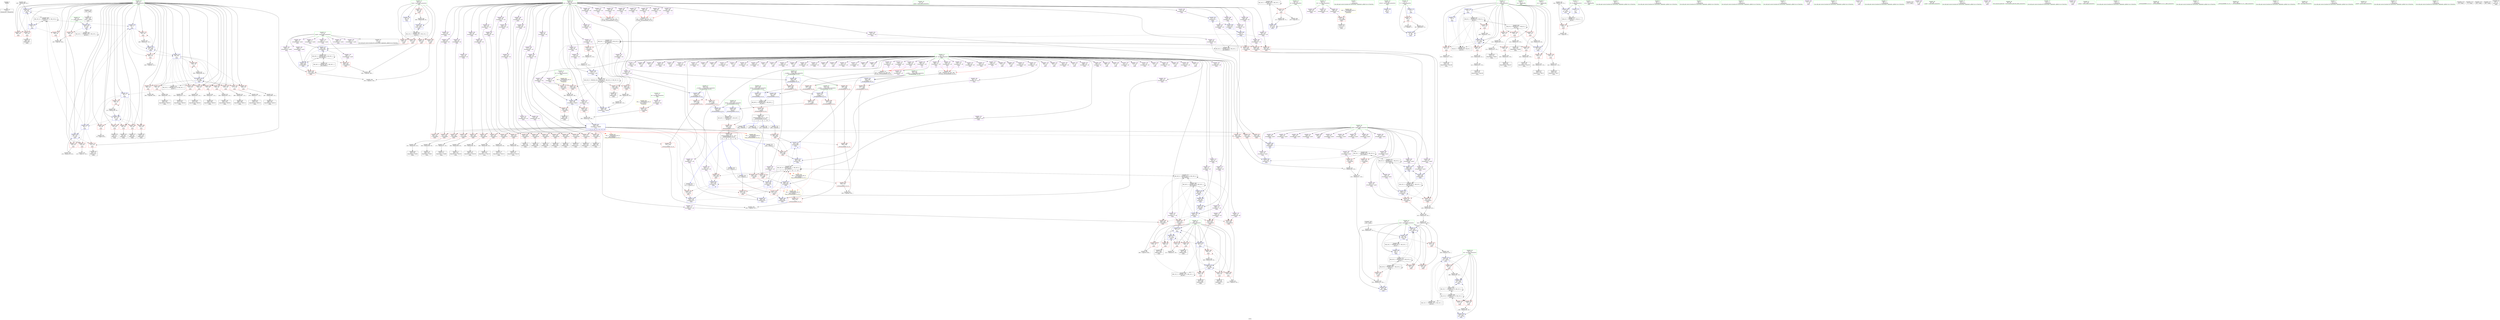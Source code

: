 digraph "SVFG" {
	label="SVFG";

	Node0x559e56cfaf90 [shape=record,color=grey,label="{NodeID: 0\nNullPtr}"];
	Node0x559e56cfaf90 -> Node0x559e56d20740[style=solid];
	Node0x559e56d411d0 [shape=record,color=grey,label="{NodeID: 526\n397 = Binary(396, 56, )\n}"];
	Node0x559e56d411d0 -> Node0x559e56d2a2b0[style=solid];
	Node0x559e56d33230 [shape=record,color=red,label="{NodeID: 360\n541\<--540\n\<--arrayidx255\nmain\n}"];
	Node0x559e56d33230 -> Node0x559e56d44ad0[style=solid];
	Node0x559e56d2eec0 [shape=record,color=red,label="{NodeID: 277\n404\<--36\n\<--i\nmain\n}"];
	Node0x559e56d2eec0 -> Node0x559e56d44050[style=solid];
	Node0x559e56d22d00 [shape=record,color=purple,label="{NodeID: 194\n245\<--20\narrayidx80\<--point\nmain\n}"];
	Node0x559e56d22d00 -> Node0x559e56d29b60[style=solid];
	Node0x559e56d20010 [shape=record,color=purple,label="{NodeID: 111\n97\<--13\n\<--all\nmain\n}"];
	Node0x559e56d1e220 [shape=record,color=green,label="{NodeID: 28\n31\<--32\nmain\<--main_field_insensitive\n}"];
	Node0x559e56d91710 [shape=record,color=black,label="{NodeID: 720\n368 = PHI(588, )\n}"];
	Node0x559e56d91710 -> Node0x559e56d32600[style=solid];
	Node0x559e56d6f430 [shape=record,color=yellow,style=double,label="{NodeID: 637\n34V_1 = ENCHI(MR_34V_0)\npts\{490000 \}\nFun[_ZSt3maxIiERKT_S2_S2_]}"];
	Node0x559e56d6f430 -> Node0x559e56d33d90[style=dashed];
	Node0x559e56d43bd0 [shape=record,color=grey,label="{NodeID: 554\n124 = cmp(123, 125, )\n}"];
	Node0x559e56d28cc0 [shape=record,color=blue,label="{NodeID: 388\n116\<--115\narrayidx13\<--\nmain\n}"];
	Node0x559e56d28cc0 -> Node0x559e56d28d90[style=dashed];
	Node0x559e56d30580 [shape=record,color=red,label="{NodeID: 305\n424\<--46\n\<--area\nmain\n}"];
	Node0x559e56d30580 -> Node0x559e56d42250[style=solid];
	Node0x559e56d243c0 [shape=record,color=purple,label="{NodeID: 222\n247\<--48\narrayidx81\<--cnt\nmain\n}"];
	Node0x559e56d243c0 -> Node0x559e56d315c0[style=solid];
	Node0x559e56d25e70 [shape=record,color=purple,label="{NodeID: 139\n324\<--13\narrayidx130\<--all\nmain\n}"];
	Node0x559e56d20ae0 [shape=record,color=black,label="{NodeID: 56\n90\<--89\nidxprom3\<--\nmain\n}"];
	Node0x559e56d5e770 [shape=record,color=black,label="{NodeID: 582\nMR_16V_2 = PHI(MR_16V_3, MR_16V_1, )\npts\{43 \}\n}"];
	Node0x559e56d5e770 -> Node0x559e56d30310[style=dashed];
	Node0x559e56d5e770 -> Node0x559e56d29410[style=dashed];
	Node0x559e56d5e770 -> Node0x559e56d5e770[style=dashed];
	Node0x559e56d2bce0 [shape=record,color=grey,label="{NodeID: 499\n134 = Binary(133, 56, )\n}"];
	Node0x559e56d2bce0 -> Node0x559e56d290d0[style=solid];
	Node0x559e56d2a380 [shape=record,color=blue,label="{NodeID: 416\n36\<--5\ni\<--\nmain\n}"];
	Node0x559e56d2a380 -> Node0x559e56d2eec0[style=dashed];
	Node0x559e56d2a380 -> Node0x559e56d2ef90[style=dashed];
	Node0x559e56d2a380 -> Node0x559e56d2a790[style=dashed];
	Node0x559e56d2a380 -> Node0x559e56d386b0[style=dashed];
	Node0x559e56d31c40 [shape=record,color=red,label="{NodeID: 333\n300\<--299\n\<--call114\nmain\n}"];
	Node0x559e56d31c40 -> Node0x559e56d29dd0[style=solid];
	Node0x559e56d2d8d0 [shape=record,color=purple,label="{NodeID: 250\n144\<--50\narraydecay\<--str\nmain\n}"];
	Node0x559e56d27530 [shape=record,color=purple,label="{NodeID: 167\n472\<--13\narrayidx217\<--all\nmain\n}"];
	Node0x559e56d27530 -> Node0x559e56d32e20[style=solid];
	Node0x559e56d221a0 [shape=record,color=black,label="{NodeID: 84\n388\<--387\nidxprom171\<--\nmain\n}"];
	Node0x559e56ceafc0 [shape=record,color=green,label="{NodeID: 1\n5\<--1\n\<--dummyObj\nCan only get source location for instruction, argument, global var or function.}"];
	Node0x559e56d41350 [shape=record,color=grey,label="{NodeID: 527\n224 = Binary(217, 223, )\n}"];
	Node0x559e56d41350 -> Node0x559e56d414d0[style=solid];
	Node0x559e56d33300 [shape=record,color=red,label="{NodeID: 361\n611\<--591\n\<--retval\n_ZSt3minIiERKT_S2_S2_\n}"];
	Node0x559e56d33300 -> Node0x559e56d1f7f0[style=solid];
	Node0x559e56d2ef90 [shape=record,color=red,label="{NodeID: 278\n447\<--36\n\<--i\nmain\n}"];
	Node0x559e56d2ef90 -> Node0x559e56d41c50[style=solid];
	Node0x559e56d22dd0 [shape=record,color=purple,label="{NodeID: 195\n413\<--20\narrayidx186\<--point\nmain\n}"];
	Node0x559e56d200e0 [shape=record,color=purple,label="{NodeID: 112\n98\<--13\narrayidx7\<--all\nmain\n}"];
	Node0x559e56d1e320 [shape=record,color=green,label="{NodeID: 29\n34\<--35\nretval\<--retval_field_insensitive\nmain\n}"];
	Node0x559e56d1e320 -> Node0x559e56d34130[style=solid];
	Node0x559e56d91850 [shape=record,color=black,label="{NodeID: 721\n258 = PHI(588, )\n}"];
	Node0x559e56d91850 -> Node0x559e56d31760[style=solid];
	Node0x559e56d43d50 [shape=record,color=grey,label="{NodeID: 555\n72 = cmp(68, 5, )\n}"];
	Node0x559e56d28d90 [shape=record,color=blue,label="{NodeID: 389\n118\<--5\narrayidx14\<--\nmain\n}"];
	Node0x559e56d28d90 -> Node0x559e56d32a10[style=dashed];
	Node0x559e56d28d90 -> Node0x559e56d32c80[style=dashed];
	Node0x559e56d28d90 -> Node0x559e56d32d50[style=dashed];
	Node0x559e56d28d90 -> Node0x559e56d5ba70[style=dashed];
	Node0x559e56d28d90 -> Node0x559e56d60a70[style=dashed];
	Node0x559e56d30650 [shape=record,color=red,label="{NodeID: 306\n451\<--46\n\<--area\nmain\n}"];
	Node0x559e56d24490 [shape=record,color=purple,label="{NodeID: 223\n250\<--48\narrayidx83\<--cnt\nmain\n}"];
	Node0x559e56d24490 -> Node0x559e56d31690[style=solid];
	Node0x559e56d25f40 [shape=record,color=purple,label="{NodeID: 140\n325\<--13\narrayidx131\<--all\nmain\n}"];
	Node0x559e56d25f40 -> Node0x559e56d29ea0[style=solid];
	Node0x559e56d20bb0 [shape=record,color=black,label="{NodeID: 57\n96\<--95\nidxprom6\<--\nmain\n}"];
	Node0x559e56d5ec70 [shape=record,color=black,label="{NodeID: 583\nMR_18V_2 = PHI(MR_18V_3, MR_18V_1, )\npts\{45 \}\n}"];
	Node0x559e56d5ec70 -> Node0x559e56d29340[style=dashed];
	Node0x559e56d5ec70 -> Node0x559e56d5ec70[style=dashed];
	Node0x559e56d2be60 [shape=record,color=grey,label="{NodeID: 500\n303 = Binary(302, 56, )\n}"];
	Node0x559e56d2be60 -> Node0x559e56d21980[style=solid];
	Node0x559e56d2a450 [shape=record,color=blue,label="{NodeID: 417\n46\<--425\narea\<--add194\nmain\n}"];
	Node0x559e56d2a450 -> Node0x559e56d30580[style=dashed];
	Node0x559e56d2a450 -> Node0x559e56d30650[style=dashed];
	Node0x559e56d2a450 -> Node0x559e56d2a450[style=dashed];
	Node0x559e56d2a450 -> Node0x559e56d2a860[style=dashed];
	Node0x559e56d31d10 [shape=record,color=red,label="{NodeID: 334\n302\<--301\n\<--arrayidx115\nmain\n}"];
	Node0x559e56d31d10 -> Node0x559e56d2be60[style=solid];
	Node0x559e56d2d9a0 [shape=record,color=purple,label="{NodeID: 251\n149\<--50\narraydecay29\<--str\nmain\n}"];
	Node0x559e56d27600 [shape=record,color=purple,label="{NodeID: 168\n480\<--13\n\<--all\nmain\n}"];
	Node0x559e56d22270 [shape=record,color=black,label="{NodeID: 85\n412\<--411\nidxprom185\<--rem184\nmain\n}"];
	Node0x559e56d0a550 [shape=record,color=green,label="{NodeID: 2\n25\<--1\n.str\<--dummyObj\nGlob }"];
	Node0x559e56d414d0 [shape=record,color=grey,label="{NodeID: 528\n226 = Binary(225, 224, )\n}"];
	Node0x559e56d414d0 -> Node0x559e56d298f0[style=solid];
	Node0x559e56d333d0 [shape=record,color=red,label="{NodeID: 362\n601\<--593\n\<--__a.addr\n_ZSt3minIiERKT_S2_S2_\n}"];
	Node0x559e56d333d0 -> Node0x559e56d337e0[style=solid];
	Node0x559e56d2f060 [shape=record,color=red,label="{NodeID: 279\n463\<--36\n\<--i\nmain\n}"];
	Node0x559e56d2f060 -> Node0x559e56d44dd0[style=solid];
	Node0x559e56d22ea0 [shape=record,color=purple,label="{NodeID: 196\n414\<--20\narrayidx187\<--point\nmain\n}"];
	Node0x559e56d22ea0 -> Node0x559e56d32ae0[style=solid];
	Node0x559e56d201b0 [shape=record,color=purple,label="{NodeID: 113\n99\<--13\narrayidx8\<--all\nmain\n}"];
	Node0x559e56d201b0 -> Node0x559e56d28980[style=solid];
	Node0x559e56d1e3f0 [shape=record,color=green,label="{NodeID: 30\n36\<--37\ni\<--i_field_insensitive\nmain\n}"];
	Node0x559e56d1e3f0 -> Node0x559e56d2e500[style=solid];
	Node0x559e56d1e3f0 -> Node0x559e56d2e5d0[style=solid];
	Node0x559e56d1e3f0 -> Node0x559e56d2e6a0[style=solid];
	Node0x559e56d1e3f0 -> Node0x559e56d2e770[style=solid];
	Node0x559e56d1e3f0 -> Node0x559e56d2e840[style=solid];
	Node0x559e56d1e3f0 -> Node0x559e56d2e910[style=solid];
	Node0x559e56d1e3f0 -> Node0x559e56d2e9e0[style=solid];
	Node0x559e56d1e3f0 -> Node0x559e56d2eab0[style=solid];
	Node0x559e56d1e3f0 -> Node0x559e56d2eb80[style=solid];
	Node0x559e56d1e3f0 -> Node0x559e56d2ec50[style=solid];
	Node0x559e56d1e3f0 -> Node0x559e56d2ed20[style=solid];
	Node0x559e56d1e3f0 -> Node0x559e56d2edf0[style=solid];
	Node0x559e56d1e3f0 -> Node0x559e56d2eec0[style=solid];
	Node0x559e56d1e3f0 -> Node0x559e56d2ef90[style=solid];
	Node0x559e56d1e3f0 -> Node0x559e56d2f060[style=solid];
	Node0x559e56d1e3f0 -> Node0x559e56d2f130[style=solid];
	Node0x559e56d1e3f0 -> Node0x559e56d2f200[style=solid];
	Node0x559e56d1e3f0 -> Node0x559e56d2f2d0[style=solid];
	Node0x559e56d1e3f0 -> Node0x559e56d2f3a0[style=solid];
	Node0x559e56d1e3f0 -> Node0x559e56d2f470[style=solid];
	Node0x559e56d1e3f0 -> Node0x559e56d2f540[style=solid];
	Node0x559e56d1e3f0 -> Node0x559e56d2f610[style=solid];
	Node0x559e56d1e3f0 -> Node0x559e56d2f6e0[style=solid];
	Node0x559e56d1e3f0 -> Node0x559e56d2f7b0[style=solid];
	Node0x559e56d1e3f0 -> Node0x559e56d343a0[style=solid];
	Node0x559e56d1e3f0 -> Node0x559e56d28b20[style=solid];
	Node0x559e56d1e3f0 -> Node0x559e56d28f30[style=solid];
	Node0x559e56d1e3f0 -> Node0x559e56d290d0[style=solid];
	Node0x559e56d1e3f0 -> Node0x559e56d294e0[style=solid];
	Node0x559e56d1e3f0 -> Node0x559e56d2a2b0[style=solid];
	Node0x559e56d1e3f0 -> Node0x559e56d2a380[style=solid];
	Node0x559e56d1e3f0 -> Node0x559e56d2a790[style=solid];
	Node0x559e56d1e3f0 -> Node0x559e56d386b0[style=solid];
	Node0x559e56d1e3f0 -> Node0x559e56d38e00[style=solid];
	Node0x559e56d43ed0 [shape=record,color=grey,label="{NodeID: 556\n495 = cmp(493, 494, )\n}"];
	Node0x559e56d28e60 [shape=record,color=blue,label="{NodeID: 390\n23\<--5\ns\<--\nmain\n}"];
	Node0x559e56d28e60 -> Node0x559e56d2e0f0[style=dashed];
	Node0x559e56d28e60 -> Node0x559e56d2e1c0[style=dashed];
	Node0x559e56d28e60 -> Node0x559e56d2e290[style=dashed];
	Node0x559e56d28e60 -> Node0x559e56d2a520[style=dashed];
	Node0x559e56d28e60 -> Node0x559e56d5a080[style=dashed];
	Node0x559e56d28e60 -> Node0x559e56d5d370[style=dashed];
	Node0x559e56d30720 [shape=record,color=red,label="{NodeID: 307\n457\<--46\n\<--area\nmain\n}"];
	Node0x559e56d30720 -> Node0x559e56d42fd0[style=solid];
	Node0x559e56d24560 [shape=record,color=purple,label="{NodeID: 224\n257\<--48\narrayidx88\<--cnt\nmain\n|{<s0>7}}"];
	Node0x559e56d24560:s0 -> Node0x559e56d902f0[style=solid,color=red];
	Node0x559e56d26010 [shape=record,color=purple,label="{NodeID: 141\n331\<--13\n\<--all\nmain\n}"];
	Node0x559e56d20c80 [shape=record,color=black,label="{NodeID: 58\n103\<--102\nidxprom9\<--\nmain\n}"];
	Node0x559e56d5f170 [shape=record,color=black,label="{NodeID: 584\nMR_20V_2 = PHI(MR_20V_11, MR_20V_1, )\npts\{47 \}\n}"];
	Node0x559e56d5f170 -> Node0x559e56d291a0[style=dashed];
	Node0x559e56d2bfe0 [shape=record,color=grey,label="{NodeID: 501\n512 = Binary(511, 56, )\n}"];
	Node0x559e56d2bfe0 -> Node0x559e56d389f0[style=solid];
	Node0x559e56d2a520 [shape=record,color=blue,label="{NodeID: 418\n23\<--428\ns\<--inc195\nmain\n}"];
	Node0x559e56d2a520 -> Node0x559e56d2e0f0[style=dashed];
	Node0x559e56d2a520 -> Node0x559e56d2e1c0[style=dashed];
	Node0x559e56d2a520 -> Node0x559e56d2e290[style=dashed];
	Node0x559e56d2a520 -> Node0x559e56d2e360[style=dashed];
	Node0x559e56d2a520 -> Node0x559e56d2e430[style=dashed];
	Node0x559e56d2a520 -> Node0x559e56d2a520[style=dashed];
	Node0x559e56d2a520 -> Node0x559e56d5d370[style=dashed];
	Node0x559e56d31de0 [shape=record,color=red,label="{NodeID: 335\n310\<--309\n\<--arrayidx120\nmain\n}"];
	Node0x559e56d31de0 -> Node0x559e56d40a50[style=solid];
	Node0x559e56d2da70 [shape=record,color=purple,label="{NodeID: 252\n169\<--50\narrayidx39\<--str\nmain\n}"];
	Node0x559e56d2da70 -> Node0x559e56d30a60[style=solid];
	Node0x559e56d276d0 [shape=record,color=purple,label="{NodeID: 169\n481\<--13\narrayidx221\<--all\nmain\n}"];
	Node0x559e56d22340 [shape=record,color=black,label="{NodeID: 86\n419\<--418\nidxprom190\<--rem189\nmain\n}"];
	Node0x559e56d13f40 [shape=record,color=green,label="{NodeID: 3\n27\<--1\n.str.1\<--dummyObj\nGlob }"];
	Node0x559e56d41650 [shape=record,color=grey,label="{NodeID: 529\n157 = Binary(156, 70, )\n}"];
	Node0x559e56d41650 -> Node0x559e56d29410[style=solid];
	Node0x559e56d334a0 [shape=record,color=red,label="{NodeID: 363\n608\<--593\n\<--__a.addr\n_ZSt3minIiERKT_S2_S2_\n}"];
	Node0x559e56d334a0 -> Node0x559e56d39210[style=solid];
	Node0x559e56d2f130 [shape=record,color=red,label="{NodeID: 280\n467\<--36\n\<--i\nmain\n}"];
	Node0x559e56d2f130 -> Node0x559e56d43750[style=solid];
	Node0x559e56d22f70 [shape=record,color=purple,label="{NodeID: 197\n420\<--20\narrayidx191\<--point\nmain\n}"];
	Node0x559e56d20280 [shape=record,color=purple,label="{NodeID: 114\n104\<--13\n\<--all\nmain\n}"];
	Node0x559e56d1e4c0 [shape=record,color=green,label="{NodeID: 31\n38\<--39\nj\<--j_field_insensitive\nmain\n}"];
	Node0x559e56d1e4c0 -> Node0x559e56d2f880[style=solid];
	Node0x559e56d1e4c0 -> Node0x559e56d2f950[style=solid];
	Node0x559e56d1e4c0 -> Node0x559e56d2fa20[style=solid];
	Node0x559e56d1e4c0 -> Node0x559e56d2faf0[style=solid];
	Node0x559e56d1e4c0 -> Node0x559e56d2fbc0[style=solid];
	Node0x559e56d1e4c0 -> Node0x559e56d2fc90[style=solid];
	Node0x559e56d1e4c0 -> Node0x559e56d2fd60[style=solid];
	Node0x559e56d1e4c0 -> Node0x559e56d2fe30[style=solid];
	Node0x559e56d1e4c0 -> Node0x559e56d38780[style=solid];
	Node0x559e56d1e4c0 -> Node0x559e56d389f0[style=solid];
	Node0x559e56d1e4c0 -> Node0x559e56d38ac0[style=solid];
	Node0x559e56d1e4c0 -> Node0x559e56d38d30[style=solid];
	Node0x559e56d6f6d0 [shape=record,color=yellow,style=double,label="{NodeID: 640\n28V_1 = ENCHI(MR_28V_0)\npts\{160000 \}\nFun[_ZSt3maxIiERKT_S2_S2_]}"];
	Node0x559e56d6f6d0 -> Node0x559e56d33cc0[style=dashed];
	Node0x559e56d44050 [shape=record,color=grey,label="{NodeID: 557\n405 = cmp(404, 211, )\n}"];
	Node0x559e56d28f30 [shape=record,color=blue,label="{NodeID: 391\n36\<--5\ni\<--\nmain\n}"];
	Node0x559e56d28f30 -> Node0x559e56d2e9e0[style=dashed];
	Node0x559e56d28f30 -> Node0x559e56d2eab0[style=dashed];
	Node0x559e56d28f30 -> Node0x559e56d2eb80[style=dashed];
	Node0x559e56d28f30 -> Node0x559e56d290d0[style=dashed];
	Node0x559e56d28f30 -> Node0x559e56d2a380[style=dashed];
	Node0x559e56d28f30 -> Node0x559e56d5a170[style=dashed];
	Node0x559e56d307f0 [shape=record,color=red,label="{NodeID: 308\n497\<--52\n\<--ret\nmain\n}"];
	Node0x559e56d307f0 -> Node0x559e56d3f6d0[style=solid];
	Node0x559e56d24630 [shape=record,color=purple,label="{NodeID: 225\n262\<--48\narrayidx90\<--cnt\nmain\n}"];
	Node0x559e56d24630 -> Node0x559e56d31830[style=solid];
	Node0x559e56d260e0 [shape=record,color=purple,label="{NodeID: 142\n332\<--13\narrayidx135\<--all\nmain\n}"];
	Node0x559e56d20d50 [shape=record,color=black,label="{NodeID: 59\n128\<--127\nidxprom18\<--\nmain\n}"];
	Node0x559e56d5f670 [shape=record,color=black,label="{NodeID: 585\nMR_22V_2 = PHI(MR_22V_4, MR_22V_1, )\npts\{53 \}\n}"];
	Node0x559e56d5f670 -> Node0x559e56d38620[style=dashed];
	Node0x559e56d2c160 [shape=record,color=grey,label="{NodeID: 502\n140 = Binary(139, 70, )\n}"];
	Node0x559e56d2c160 -> Node0x559e56d29270[style=solid];
	Node0x559e56d2a5f0 [shape=record,color=blue,label="{NodeID: 419\n436\<--431\narrayidx200\<--\nmain\n}"];
	Node0x559e56d2a5f0 -> Node0x559e56d2a6c0[style=dashed];
	Node0x559e56d31eb0 [shape=record,color=red,label="{NodeID: 336\n318\<--317\n\<--call126\nmain\n}"];
	Node0x559e56d31eb0 -> Node0x559e56d29ea0[style=solid];
	Node0x559e56d2db40 [shape=record,color=red,label="{NodeID: 253\n68\<--4\n\<--T\nmain\n}"];
	Node0x559e56d2db40 -> Node0x559e56d3f9d0[style=solid];
	Node0x559e56d2db40 -> Node0x559e56d43d50[style=solid];
	Node0x559e56d277a0 [shape=record,color=purple,label="{NodeID: 170\n482\<--13\narrayidx222\<--all\nmain\n}"];
	Node0x559e56d277a0 -> Node0x559e56d32ef0[style=solid];
	Node0x559e56d22410 [shape=record,color=black,label="{NodeID: 87\n434\<--433\nidxprom198\<--rem197\nmain\n}"];
	Node0x559e56cf0670 [shape=record,color=green,label="{NodeID: 4\n29\<--1\n.str.2\<--dummyObj\nGlob }"];
	Node0x559e56d417d0 [shape=record,color=grey,label="{NodeID: 530\n441 = Binary(440, 176, )\n}"];
	Node0x559e56d417d0 -> Node0x559e56d224e0[style=solid];
	Node0x559e56d33570 [shape=record,color=red,label="{NodeID: 364\n599\<--595\n\<--__b.addr\n_ZSt3minIiERKT_S2_S2_\n}"];
	Node0x559e56d33570 -> Node0x559e56d33710[style=solid];
	Node0x559e56d2f200 [shape=record,color=red,label="{NodeID: 281\n477\<--36\n\<--i\nmain\n}"];
	Node0x559e56d2f200 -> Node0x559e56d423d0[style=solid];
	Node0x559e56d23040 [shape=record,color=purple,label="{NodeID: 198\n421\<--20\narrayidx192\<--point\nmain\n}"];
	Node0x559e56d23040 -> Node0x559e56d32bb0[style=solid];
	Node0x559e56d20350 [shape=record,color=purple,label="{NodeID: 115\n105\<--13\narrayidx10\<--all\nmain\n}"];
	Node0x559e56d1e590 [shape=record,color=green,label="{NodeID: 32\n40\<--41\nCase\<--Case_field_insensitive\nmain\n}"];
	Node0x559e56d1e590 -> Node0x559e56d2ff00[style=solid];
	Node0x559e56d1e590 -> Node0x559e56d2ffd0[style=solid];
	Node0x559e56d1e590 -> Node0x559e56d300a0[style=solid];
	Node0x559e56d1e590 -> Node0x559e56d30170[style=solid];
	Node0x559e56d1e590 -> Node0x559e56d30240[style=solid];
	Node0x559e56d1e590 -> Node0x559e56d34200[style=solid];
	Node0x559e56d1e590 -> Node0x559e56d38ed0[style=solid];
	Node0x559e56d441d0 [shape=record,color=grey,label="{NodeID: 558\n628 = cmp(625, 627, )\n}"];
	Node0x559e56d29000 [shape=record,color=blue,label="{NodeID: 392\n130\<--115\narrayidx19\<--\nmain\n}"];
	Node0x559e56d29000 -> Node0x559e56d32ae0[style=dashed];
	Node0x559e56d29000 -> Node0x559e56d32bb0[style=dashed];
	Node0x559e56d29000 -> Node0x559e56d29000[style=dashed];
	Node0x559e56d29000 -> Node0x559e56d2a5f0[style=dashed];
	Node0x559e56d29000 -> Node0x559e56d5b570[style=dashed];
	Node0x559e56d29000 -> Node0x559e56d60570[style=dashed];
	Node0x559e56d308c0 [shape=record,color=red,label="{NodeID: 309\n545\<--52\n\<--ret\nmain\n}"];
	Node0x559e56d308c0 -> Node0x559e56d42550[style=solid];
	Node0x559e56d24700 [shape=record,color=purple,label="{NodeID: 226\n270\<--48\narrayidx95\<--cnt\nmain\n}"];
	Node0x559e56d24700 -> Node0x559e56d31900[style=solid];
	Node0x559e56d261b0 [shape=record,color=purple,label="{NodeID: 143\n333\<--13\narrayidx136\<--all\nmain\n|{<s0>11}}"];
	Node0x559e56d261b0:s0 -> Node0x559e56d8ff10[style=solid,color=red];
	Node0x559e56d20e20 [shape=record,color=black,label="{NodeID: 60\n153\<--150\nconv\<--call30\nmain\n}"];
	Node0x559e56d20e20 -> Node0x559e56d29340[style=solid];
	Node0x559e56d5fb70 [shape=record,color=black,label="{NodeID: 586\nMR_28V_2 = PHI(MR_28V_8, MR_28V_1, )\npts\{160000 \}\n}"];
	Node0x559e56d5fb70 -> Node0x559e56d32e20[style=dashed];
	Node0x559e56d5fb70 -> Node0x559e56d32ef0[style=dashed];
	Node0x559e56d5fb70 -> Node0x559e56d33090[style=dashed];
	Node0x559e56d5fb70 -> Node0x559e56d33160[style=dashed];
	Node0x559e56d5fb70 -> Node0x559e56d34470[style=dashed];
	Node0x559e56d5fb70 -> Node0x559e56d5b070[style=dashed];
	Node0x559e56d5fb70 -> Node0x559e56d5fb70[style=dashed];
	Node0x559e56d2c2e0 [shape=record,color=grey,label="{NodeID: 503\n516 = Binary(515, 115, )\n}"];
	Node0x559e56d2c2e0 -> Node0x559e56d22a90[style=solid];
	Node0x559e56d2a6c0 [shape=record,color=blue,label="{NodeID: 420\n444\<--439\narrayidx205\<--\nmain\n}"];
	Node0x559e56d2a6c0 -> Node0x559e56d32ae0[style=dashed];
	Node0x559e56d2a6c0 -> Node0x559e56d32bb0[style=dashed];
	Node0x559e56d2a6c0 -> Node0x559e56d2a5f0[style=dashed];
	Node0x559e56d2a6c0 -> Node0x559e56d60570[style=dashed];
	Node0x559e56d31f80 [shape=record,color=red,label="{NodeID: 337\n320\<--319\n\<--arrayidx127\nmain\n}"];
	Node0x559e56d31f80 -> Node0x559e56d40ed0[style=solid];
	Node0x559e56d2dc10 [shape=record,color=red,label="{NodeID: 254\n139\<--7\n\<--N\nmain\n}"];
	Node0x559e56d2dc10 -> Node0x559e56d2c160[style=solid];
	Node0x559e56d2dc10 -> Node0x559e56d44950[style=solid];
	Node0x559e56d27870 [shape=record,color=purple,label="{NodeID: 171\n518\<--13\n\<--all\nmain\n}"];
	Node0x559e56d224e0 [shape=record,color=black,label="{NodeID: 88\n442\<--441\nidxprom203\<--rem202\nmain\n}"];
	Node0x559e56cea9f0 [shape=record,color=green,label="{NodeID: 5\n56\<--1\n\<--dummyObj\nCan only get source location for instruction, argument, global var or function.}"];
	Node0x559e56d41950 [shape=record,color=grey,label="{NodeID: 531\n252 = Binary(251, 56, )\n}"];
	Node0x559e56d41950 -> Node0x559e56d21570[style=solid];
	Node0x559e56d33640 [shape=record,color=red,label="{NodeID: 365\n605\<--595\n\<--__b.addr\n_ZSt3minIiERKT_S2_S2_\n}"];
	Node0x559e56d33640 -> Node0x559e56d39140[style=solid];
	Node0x559e56d2f2d0 [shape=record,color=red,label="{NodeID: 282\n486\<--36\n\<--i\nmain\n}"];
	Node0x559e56d2f2d0 -> Node0x559e56d429d0[style=solid];
	Node0x559e56d23110 [shape=record,color=purple,label="{NodeID: 199\n435\<--20\narrayidx199\<--point\nmain\n}"];
	Node0x559e56d24bc0 [shape=record,color=purple,label="{NodeID: 116\n106\<--13\narrayidx11\<--all\nmain\n}"];
	Node0x559e56d24bc0 -> Node0x559e56d28a50[style=solid];
	Node0x559e56d1e660 [shape=record,color=green,label="{NodeID: 33\n42\<--43\nk\<--k_field_insensitive\nmain\n}"];
	Node0x559e56d1e660 -> Node0x559e56d30310[style=solid];
	Node0x559e56d1e660 -> Node0x559e56d29410[style=solid];
	Node0x559e56d44350 [shape=record,color=grey,label="{NodeID: 559\n603 = cmp(600, 602, )\n}"];
	Node0x559e56d290d0 [shape=record,color=blue,label="{NodeID: 393\n36\<--134\ni\<--inc21\nmain\n}"];
	Node0x559e56d290d0 -> Node0x559e56d2e9e0[style=dashed];
	Node0x559e56d290d0 -> Node0x559e56d2eab0[style=dashed];
	Node0x559e56d290d0 -> Node0x559e56d2eb80[style=dashed];
	Node0x559e56d290d0 -> Node0x559e56d290d0[style=dashed];
	Node0x559e56d290d0 -> Node0x559e56d2a380[style=dashed];
	Node0x559e56d290d0 -> Node0x559e56d5a170[style=dashed];
	Node0x559e56d30990 [shape=record,color=red,label="{NodeID: 310\n571\<--52\n\<--ret\nmain\n}"];
	Node0x559e56d247d0 [shape=record,color=purple,label="{NodeID: 227\n277\<--48\narrayidx100\<--cnt\nmain\n|{<s0>8}}"];
	Node0x559e56d247d0:s0 -> Node0x559e56d906f0[style=solid,color=red];
	Node0x559e56d26280 [shape=record,color=purple,label="{NodeID: 144\n340\<--13\n\<--all\nmain\n}"];
	Node0x559e56d20ef0 [shape=record,color=black,label="{NodeID: 61\n168\<--167\nidxprom38\<--\nmain\n}"];
	Node0x559e56d60070 [shape=record,color=black,label="{NodeID: 587\nMR_30V_2 = PHI(MR_30V_3, MR_30V_1, )\npts\{190000 \}\n}"];
	Node0x559e56d60070 -> Node0x559e56d6df80[style=dashed];
	Node0x559e56d2c460 [shape=record,color=grey,label="{NodeID: 504\n503 = Binary(502, 115, )\n}"];
	Node0x559e56d2c460 -> Node0x559e56d228f0[style=solid];
	Node0x559e56d2a790 [shape=record,color=blue,label="{NodeID: 421\n36\<--448\ni\<--inc207\nmain\n}"];
	Node0x559e56d2a790 -> Node0x559e56d2eec0[style=dashed];
	Node0x559e56d2a790 -> Node0x559e56d2ef90[style=dashed];
	Node0x559e56d2a790 -> Node0x559e56d2a790[style=dashed];
	Node0x559e56d2a790 -> Node0x559e56d386b0[style=dashed];
	Node0x559e56d32050 [shape=record,color=red,label="{NodeID: 338\n329\<--328\n\<--arrayidx133\nmain\n}"];
	Node0x559e56d32050 -> Node0x559e56d21bf0[style=solid];
	Node0x559e56d2dce0 [shape=record,color=red,label="{NodeID: 255\n209\<--23\n\<--s\nmain\n}"];
	Node0x559e56d2dce0 -> Node0x559e56d3ffd0[style=solid];
	Node0x559e56d27940 [shape=record,color=purple,label="{NodeID: 172\n519\<--13\narrayidx242\<--all\nmain\n}"];
	Node0x559e56d225b0 [shape=record,color=black,label="{NodeID: 89\n469\<--468\nidxprom215\<--add214\nmain\n}"];
	Node0x559e56ceaab0 [shape=record,color=green,label="{NodeID: 6\n62\<--1\n\<--dummyObj\nCan only get source location for instruction, argument, global var or function.}"];
	Node0x559e56d41ad0 [shape=record,color=grey,label="{NodeID: 532\n293 = Binary(292, 56, )\n}"];
	Node0x559e56d41ad0 -> Node0x559e56d218b0[style=solid];
	Node0x559e56d33710 [shape=record,color=red,label="{NodeID: 366\n600\<--599\n\<--\n_ZSt3minIiERKT_S2_S2_\n}"];
	Node0x559e56d33710 -> Node0x559e56d44350[style=solid];
	Node0x559e56d2f3a0 [shape=record,color=red,label="{NodeID: 283\n502\<--36\n\<--i\nmain\n}"];
	Node0x559e56d2f3a0 -> Node0x559e56d2c460[style=solid];
	Node0x559e56d231e0 [shape=record,color=purple,label="{NodeID: 200\n436\<--20\narrayidx200\<--point\nmain\n}"];
	Node0x559e56d231e0 -> Node0x559e56d2a5f0[style=solid];
	Node0x559e56d24c90 [shape=record,color=purple,label="{NodeID: 117\n254\<--13\n\<--all\nmain\n}"];
	Node0x559e56d1e730 [shape=record,color=green,label="{NodeID: 34\n44\<--45\nl\<--l_field_insensitive\nmain\n}"];
	Node0x559e56d1e730 -> Node0x559e56d303e0[style=solid];
	Node0x559e56d1e730 -> Node0x559e56d29340[style=solid];
	Node0x559e56d444d0 [shape=record,color=grey,label="{NodeID: 560\n159 = cmp(156, 5, )\n}"];
	Node0x559e56d291a0 [shape=record,color=blue,label="{NodeID: 394\n46\<--5\narea\<--\nmain\n}"];
	Node0x559e56d291a0 -> Node0x559e56d30580[style=dashed];
	Node0x559e56d291a0 -> Node0x559e56d30650[style=dashed];
	Node0x559e56d291a0 -> Node0x559e56d2a450[style=dashed];
	Node0x559e56d291a0 -> Node0x559e56d2a860[style=dashed];
	Node0x559e56d291a0 -> Node0x559e56d5ab70[style=dashed];
	Node0x559e56d30a60 [shape=record,color=red,label="{NodeID: 311\n170\<--169\n\<--arrayidx39\nmain\n}"];
	Node0x559e56d30a60 -> Node0x559e56d20fc0[style=solid];
	Node0x559e56d248a0 [shape=record,color=purple,label="{NodeID: 228\n282\<--48\narrayidx102\<--cnt\nmain\n}"];
	Node0x559e56d248a0 -> Node0x559e56d31aa0[style=solid];
	Node0x559e56d26350 [shape=record,color=purple,label="{NodeID: 145\n341\<--13\narrayidx141\<--all\nmain\n}"];
	Node0x559e56d20fc0 [shape=record,color=black,label="{NodeID: 62\n171\<--170\nconv40\<--\nmain\n}"];
	Node0x559e56d60570 [shape=record,color=black,label="{NodeID: 588\nMR_32V_2 = PHI(MR_32V_11, MR_32V_1, )\npts\{220000 \}\n}"];
	Node0x559e56d60570 -> Node0x559e56d32ae0[style=dashed];
	Node0x559e56d60570 -> Node0x559e56d32bb0[style=dashed];
	Node0x559e56d60570 -> Node0x559e56d29000[style=dashed];
	Node0x559e56d60570 -> Node0x559e56d2a5f0[style=dashed];
	Node0x559e56d60570 -> Node0x559e56d5b570[style=dashed];
	Node0x559e56d60570 -> Node0x559e56d60570[style=dashed];
	Node0x559e56d2c5e0 [shape=record,color=grey,label="{NodeID: 505\n264 = Binary(263, 56, )\n}"];
	Node0x559e56d2c5e0 -> Node0x559e56d21640[style=solid];
	Node0x559e56d2a860 [shape=record,color=blue,label="{NodeID: 422\n46\<--455\narea\<--div\nmain\n}"];
	Node0x559e56d2a860 -> Node0x559e56d30720[style=dashed];
	Node0x559e56d2a860 -> Node0x559e56d5f170[style=dashed];
	Node0x559e56d32120 [shape=record,color=red,label="{NodeID: 339\n336\<--335\n\<--call138\nmain\n}"];
	Node0x559e56d32120 -> Node0x559e56d29f70[style=solid];
	Node0x559e56d2ddb0 [shape=record,color=red,label="{NodeID: 256\n218\<--23\n\<--s\nmain\n}"];
	Node0x559e56d2ddb0 -> Node0x559e56d3f850[style=solid];
	Node0x559e56d27a10 [shape=record,color=purple,label="{NodeID: 173\n520\<--13\narrayidx243\<--all\nmain\n}"];
	Node0x559e56d27a10 -> Node0x559e56d33090[style=solid];
	Node0x559e56d22680 [shape=record,color=black,label="{NodeID: 90\n479\<--478\nidxprom220\<--add219\nmain\n}"];
	Node0x559e56ceecd0 [shape=record,color=green,label="{NodeID: 7\n63\<--1\n\<--dummyObj\nCan only get source location for instruction, argument, global var or function.}"];
	Node0x559e56d41c50 [shape=record,color=grey,label="{NodeID: 533\n448 = Binary(447, 56, )\n}"];
	Node0x559e56d41c50 -> Node0x559e56d2a790[style=solid];
	Node0x559e56d337e0 [shape=record,color=red,label="{NodeID: 367\n602\<--601\n\<--\n_ZSt3minIiERKT_S2_S2_\n}"];
	Node0x559e56d337e0 -> Node0x559e56d44350[style=solid];
	Node0x559e56d2f470 [shape=record,color=red,label="{NodeID: 284\n515\<--36\n\<--i\nmain\n}"];
	Node0x559e56d2f470 -> Node0x559e56d2c2e0[style=solid];
	Node0x559e56d232b0 [shape=record,color=purple,label="{NodeID: 201\n443\<--20\narrayidx204\<--point\nmain\n}"];
	Node0x559e56d24d60 [shape=record,color=purple,label="{NodeID: 118\n255\<--13\narrayidx86\<--all\nmain\n}"];
	Node0x559e56d1e800 [shape=record,color=green,label="{NodeID: 35\n46\<--47\narea\<--area_field_insensitive\nmain\n}"];
	Node0x559e56d1e800 -> Node0x559e56d304b0[style=solid];
	Node0x559e56d1e800 -> Node0x559e56d30580[style=solid];
	Node0x559e56d1e800 -> Node0x559e56d30650[style=solid];
	Node0x559e56d1e800 -> Node0x559e56d30720[style=solid];
	Node0x559e56d1e800 -> Node0x559e56d291a0[style=solid];
	Node0x559e56d1e800 -> Node0x559e56d298f0[style=solid];
	Node0x559e56d1e800 -> Node0x559e56d2a450[style=solid];
	Node0x559e56d1e800 -> Node0x559e56d2a860[style=solid];
	Node0x559e56d44650 [shape=record,color=grey,label="{NodeID: 561\n532 = cmp(524, 531, )\n}"];
	Node0x559e56d29270 [shape=record,color=blue,label="{NodeID: 395\n7\<--140\nN\<--dec24\nmain\n}"];
	Node0x559e56d29270 -> Node0x559e56d2dc10[style=dashed];
	Node0x559e56d29270 -> Node0x559e56d29270[style=dashed];
	Node0x559e56d29270 -> Node0x559e56d5ce70[style=dashed];
	Node0x559e56d30b30 [shape=record,color=red,label="{NodeID: 312\n174\<--173\n\<--arrayidx41\nmain\n}"];
	Node0x559e56d30b30 -> Node0x559e56d40150[style=solid];
	Node0x559e56d24970 [shape=record,color=purple,label="{NodeID: 229\n291\<--48\narrayidx108\<--cnt\nmain\n}"];
	Node0x559e56d24970 -> Node0x559e56d31b70[style=solid];
	Node0x559e56d26420 [shape=record,color=purple,label="{NodeID: 146\n342\<--13\narrayidx142\<--all\nmain\n}"];
	Node0x559e56d26420 -> Node0x559e56d29f70[style=solid];
	Node0x559e56d21090 [shape=record,color=black,label="{NodeID: 63\n191\<--190\nidxprom50\<--\nmain\n}"];
	Node0x559e56d60a70 [shape=record,color=black,label="{NodeID: 589\nMR_34V_2 = PHI(MR_34V_6, MR_34V_1, )\npts\{490000 \}\n}"];
	Node0x559e56d60a70 -> Node0x559e56d28bf0[style=dashed];
	Node0x559e56d2c760 [shape=record,color=grey,label="{NodeID: 506\n411 = Binary(410, 176, )\n}"];
	Node0x559e56d2c760 -> Node0x559e56d22270[style=solid];
	Node0x559e56d38620 [shape=record,color=blue,label="{NodeID: 423\n52\<--458\nret\<--sub210\nmain\n}"];
	Node0x559e56d38620 -> Node0x559e56d307f0[style=dashed];
	Node0x559e56d38620 -> Node0x559e56d30990[style=dashed];
	Node0x559e56d38620 -> Node0x559e56d38850[style=dashed];
	Node0x559e56d38620 -> Node0x559e56d5c470[style=dashed];
	Node0x559e56d38620 -> Node0x559e56d5f670[style=dashed];
	Node0x559e56d38620 -> Node0x559e56d59870[style=dashed];
	Node0x559e56d321f0 [shape=record,color=red,label="{NodeID: 340\n338\<--337\n\<--arrayidx139\nmain\n}"];
	Node0x559e56d321f0 -> Node0x559e56d21cc0[style=solid];
	Node0x559e56d2de80 [shape=record,color=red,label="{NodeID: 257\n228\<--23\n\<--s\nmain\n}"];
	Node0x559e56d2de80 -> Node0x559e56d41050[style=solid];
	Node0x559e56d27ae0 [shape=record,color=purple,label="{NodeID: 174\n528\<--13\n\<--all\nmain\n}"];
	Node0x559e56d22750 [shape=record,color=black,label="{NodeID: 91\n488\<--487\nidxprom226\<--add225\nmain\n}"];
	Node0x559e56ceed90 [shape=record,color=green,label="{NodeID: 8\n64\<--1\n\<--dummyObj\nCan only get source location for instruction, argument, global var or function.}"];
	Node0x559e56d41dd0 [shape=record,color=grey,label="{NodeID: 534\n242 = Binary(241, 176, )\n}"];
	Node0x559e56d41dd0 -> Node0x559e56d214a0[style=solid];
	Node0x559e56d338b0 [shape=record,color=red,label="{NodeID: 368\n636\<--616\n\<--retval\n_ZSt3maxIiERKT_S2_S2_\n}"];
	Node0x559e56d338b0 -> Node0x559e56d1f8c0[style=solid];
	Node0x559e56d2f540 [shape=record,color=red,label="{NodeID: 285\n525\<--36\n\<--i\nmain\n}"];
	Node0x559e56d2f540 -> Node0x559e56d405d0[style=solid];
	Node0x559e56d23380 [shape=record,color=purple,label="{NodeID: 202\n444\<--20\narrayidx205\<--point\nmain\n}"];
	Node0x559e56d23380 -> Node0x559e56d2a6c0[style=solid];
	Node0x559e56d24e30 [shape=record,color=purple,label="{NodeID: 119\n256\<--13\narrayidx87\<--all\nmain\n|{<s0>7}}"];
	Node0x559e56d24e30:s0 -> Node0x559e56d8ff10[style=solid,color=red];
	Node0x559e56d1e8d0 [shape=record,color=green,label="{NodeID: 36\n48\<--49\ncnt\<--cnt_field_insensitive\nmain\n}"];
	Node0x559e56d1e8d0 -> Node0x559e56d23860[style=solid];
	Node0x559e56d1e8d0 -> Node0x559e56d23930[style=solid];
	Node0x559e56d1e8d0 -> Node0x559e56d23a00[style=solid];
	Node0x559e56d1e8d0 -> Node0x559e56d23ad0[style=solid];
	Node0x559e56d1e8d0 -> Node0x559e56d23ba0[style=solid];
	Node0x559e56d1e8d0 -> Node0x559e56d23c70[style=solid];
	Node0x559e56d1e8d0 -> Node0x559e56d23d40[style=solid];
	Node0x559e56d1e8d0 -> Node0x559e56d23e10[style=solid];
	Node0x559e56d1e8d0 -> Node0x559e56d23ee0[style=solid];
	Node0x559e56d1e8d0 -> Node0x559e56d23fb0[style=solid];
	Node0x559e56d1e8d0 -> Node0x559e56d24080[style=solid];
	Node0x559e56d1e8d0 -> Node0x559e56d24150[style=solid];
	Node0x559e56d1e8d0 -> Node0x559e56d24220[style=solid];
	Node0x559e56d1e8d0 -> Node0x559e56d242f0[style=solid];
	Node0x559e56d1e8d0 -> Node0x559e56d243c0[style=solid];
	Node0x559e56d1e8d0 -> Node0x559e56d24490[style=solid];
	Node0x559e56d1e8d0 -> Node0x559e56d24560[style=solid];
	Node0x559e56d1e8d0 -> Node0x559e56d24630[style=solid];
	Node0x559e56d1e8d0 -> Node0x559e56d24700[style=solid];
	Node0x559e56d1e8d0 -> Node0x559e56d247d0[style=solid];
	Node0x559e56d1e8d0 -> Node0x559e56d248a0[style=solid];
	Node0x559e56d1e8d0 -> Node0x559e56d24970[style=solid];
	Node0x559e56d1e8d0 -> Node0x559e56d24a40[style=solid];
	Node0x559e56d1e8d0 -> Node0x559e56d2c9a0[style=solid];
	Node0x559e56d1e8d0 -> Node0x559e56d2ca30[style=solid];
	Node0x559e56d1e8d0 -> Node0x559e56d2cb00[style=solid];
	Node0x559e56d1e8d0 -> Node0x559e56d2cbd0[style=solid];
	Node0x559e56d1e8d0 -> Node0x559e56d2cca0[style=solid];
	Node0x559e56d1e8d0 -> Node0x559e56d2cd70[style=solid];
	Node0x559e56d1e8d0 -> Node0x559e56d2ce40[style=solid];
	Node0x559e56d1e8d0 -> Node0x559e56d2cf10[style=solid];
	Node0x559e56d1e8d0 -> Node0x559e56d2cfe0[style=solid];
	Node0x559e56d1e8d0 -> Node0x559e56d2d0b0[style=solid];
	Node0x559e56d1e8d0 -> Node0x559e56d2d180[style=solid];
	Node0x559e56d1e8d0 -> Node0x559e56d2d250[style=solid];
	Node0x559e56d1e8d0 -> Node0x559e56d2d320[style=solid];
	Node0x559e56d1e8d0 -> Node0x559e56d2d3f0[style=solid];
	Node0x559e56d1e8d0 -> Node0x559e56d2d4c0[style=solid];
	Node0x559e56d1e8d0 -> Node0x559e56d2d590[style=solid];
	Node0x559e56d1e8d0 -> Node0x559e56d2d660[style=solid];
	Node0x559e56d1e8d0 -> Node0x559e56d2d730[style=solid];
	Node0x559e56d1e8d0 -> Node0x559e56d2d800[style=solid];
	Node0x559e56d447d0 [shape=record,color=grey,label="{NodeID: 562\n165 = cmp(163, 164, )\n}"];
	Node0x559e56d29340 [shape=record,color=blue,label="{NodeID: 396\n44\<--153\nl\<--conv\nmain\n}"];
	Node0x559e56d29340 -> Node0x559e56d303e0[style=dashed];
	Node0x559e56d29340 -> Node0x559e56d29340[style=dashed];
	Node0x559e56d29340 -> Node0x559e56d5ec70[style=dashed];
	Node0x559e56d30c00 [shape=record,color=red,label="{NodeID: 313\n183\<--182\n\<--arrayidx44\nmain\n}"];
	Node0x559e56d30c00 -> Node0x559e56d426d0[style=solid];
	Node0x559e56d24a40 [shape=record,color=purple,label="{NodeID: 230\n298\<--48\narrayidx113\<--cnt\nmain\n|{<s0>9}}"];
	Node0x559e56d24a40:s0 -> Node0x559e56d902f0[style=solid,color=red];
	Node0x559e56d264f0 [shape=record,color=purple,label="{NodeID: 147\n347\<--13\n\<--all\nmain\n}"];
	Node0x559e56d21160 [shape=record,color=black,label="{NodeID: 64\n200\<--199\nidxprom55\<--\nmain\n}"];
	Node0x559e56d2c8e0 [shape=record,color=grey,label="{NodeID: 507\n410 = Binary(409, 211, )\n}"];
	Node0x559e56d2c8e0 -> Node0x559e56d2c760[style=solid];
	Node0x559e56d386b0 [shape=record,color=blue,label="{NodeID: 424\n36\<--461\ni\<--\nmain\n}"];
	Node0x559e56d386b0 -> Node0x559e56d2f060[style=dashed];
	Node0x559e56d386b0 -> Node0x559e56d2f130[style=dashed];
	Node0x559e56d386b0 -> Node0x559e56d2f200[style=dashed];
	Node0x559e56d386b0 -> Node0x559e56d2f2d0[style=dashed];
	Node0x559e56d386b0 -> Node0x559e56d2f3a0[style=dashed];
	Node0x559e56d386b0 -> Node0x559e56d2f470[style=dashed];
	Node0x559e56d386b0 -> Node0x559e56d2f540[style=dashed];
	Node0x559e56d386b0 -> Node0x559e56d2f610[style=dashed];
	Node0x559e56d386b0 -> Node0x559e56d2f6e0[style=dashed];
	Node0x559e56d386b0 -> Node0x559e56d2f7b0[style=dashed];
	Node0x559e56d386b0 -> Node0x559e56d38e00[style=dashed];
	Node0x559e56d386b0 -> Node0x559e56d5d870[style=dashed];
	Node0x559e56d322c0 [shape=record,color=red,label="{NodeID: 341\n345\<--344\n\<--arrayidx143\nmain\n}"];
	Node0x559e56d322c0 -> Node0x559e56d21d90[style=solid];
	Node0x559e56d2df50 [shape=record,color=red,label="{NodeID: 258\n233\<--23\n\<--s\nmain\n}"];
	Node0x559e56d2df50 -> Node0x559e56d40d50[style=solid];
	Node0x559e56d27bb0 [shape=record,color=purple,label="{NodeID: 175\n529\<--13\narrayidx247\<--all\nmain\n}"];
	Node0x559e56d22820 [shape=record,color=black,label="{NodeID: 92\n491\<--490\nidxprom228\<--\nmain\n}"];
	Node0x559e56ceee50 [shape=record,color=green,label="{NodeID: 9\n70\<--1\n\<--dummyObj\nCan only get source location for instruction, argument, global var or function.}"];
	Node0x559e56d41f50 [shape=record,color=grey,label="{NodeID: 535\n423 = Binary(416, 422, )\n}"];
	Node0x559e56d41f50 -> Node0x559e56d42250[style=solid];
	Node0x559e56d33980 [shape=record,color=red,label="{NodeID: 369\n624\<--618\n\<--__a.addr\n_ZSt3maxIiERKT_S2_S2_\n}"];
	Node0x559e56d33980 -> Node0x559e56d33cc0[style=solid];
	Node0x559e56d2f610 [shape=record,color=red,label="{NodeID: 286\n537\<--36\n\<--i\nmain\n}"];
	Node0x559e56d2f610 -> Node0x559e56d42b50[style=solid];
	Node0x559e56d23450 [shape=record,color=purple,label="{NodeID: 203\n57\<--25\n\<--.str\nmain\n}"];
	Node0x559e56d24f00 [shape=record,color=purple,label="{NodeID: 120\n266\<--13\n\<--all\nmain\n}"];
	Node0x559e56d1e9a0 [shape=record,color=green,label="{NodeID: 37\n50\<--51\nstr\<--str_field_insensitive\nmain\n}"];
	Node0x559e56d1e9a0 -> Node0x559e56d2d8d0[style=solid];
	Node0x559e56d1e9a0 -> Node0x559e56d2d9a0[style=solid];
	Node0x559e56d1e9a0 -> Node0x559e56d2da70[style=solid];
	Node0x559e56d44950 [shape=record,color=grey,label="{NodeID: 563\n142 = cmp(139, 5, )\n}"];
	Node0x559e56d29410 [shape=record,color=blue,label="{NodeID: 397\n42\<--157\nk\<--dec32\nmain\n}"];
	Node0x559e56d29410 -> Node0x559e56d30310[style=dashed];
	Node0x559e56d29410 -> Node0x559e56d29410[style=dashed];
	Node0x559e56d29410 -> Node0x559e56d5e770[style=dashed];
	Node0x559e56d30cd0 [shape=record,color=red,label="{NodeID: 314\n190\<--189\n\<--arrayidx49\nmain\n}"];
	Node0x559e56d30cd0 -> Node0x559e56d21090[style=solid];
	Node0x559e56d2c9a0 [shape=record,color=purple,label="{NodeID: 231\n301\<--48\narrayidx115\<--cnt\nmain\n}"];
	Node0x559e56d2c9a0 -> Node0x559e56d31d10[style=solid];
	Node0x559e56d265c0 [shape=record,color=purple,label="{NodeID: 148\n348\<--13\narrayidx145\<--all\nmain\n}"];
	Node0x559e56d21230 [shape=record,color=black,label="{NodeID: 65\n213\<--212\nidxprom62\<--rem61\nmain\n}"];
	Node0x559e56d3f6d0 [shape=record,color=grey,label="{NodeID: 508\n498 = Binary(497, 56, )\n}"];
	Node0x559e56d3f6d0 -> Node0x559e56d38850[style=solid];
	Node0x559e56d38780 [shape=record,color=blue,label="{NodeID: 425\n38\<--473\nj\<--\nmain\n}"];
	Node0x559e56d38780 -> Node0x559e56d2f880[style=dashed];
	Node0x559e56d38780 -> Node0x559e56d2f950[style=dashed];
	Node0x559e56d38780 -> Node0x559e56d2fa20[style=dashed];
	Node0x559e56d38780 -> Node0x559e56d2faf0[style=dashed];
	Node0x559e56d38780 -> Node0x559e56d389f0[style=dashed];
	Node0x559e56d38780 -> Node0x559e56d38ac0[style=dashed];
	Node0x559e56d32390 [shape=record,color=red,label="{NodeID: 342\n352\<--351\n\<--call148\nmain\n}"];
	Node0x559e56d32390 -> Node0x559e56d2a040[style=solid];
	Node0x559e56d2e020 [shape=record,color=red,label="{NodeID: 259\n241\<--23\n\<--s\nmain\n}"];
	Node0x559e56d2e020 -> Node0x559e56d41dd0[style=solid];
	Node0x559e56d27c80 [shape=record,color=purple,label="{NodeID: 176\n530\<--13\narrayidx248\<--all\nmain\n}"];
	Node0x559e56d27c80 -> Node0x559e56d33160[style=solid];
	Node0x559e56d228f0 [shape=record,color=black,label="{NodeID: 93\n504\<--503\nidxprom233\<--add232\nmain\n}"];
	Node0x559e56ceef10 [shape=record,color=green,label="{NodeID: 10\n80\<--1\n\<--dummyObj\nCan only get source location for instruction, argument, global var or function.}"];
	Node0x559e56d420d0 [shape=record,color=grey,label="{NodeID: 536\n428 = Binary(427, 56, )\n}"];
	Node0x559e56d420d0 -> Node0x559e56d2a520[style=solid];
	Node0x559e56d33a50 [shape=record,color=red,label="{NodeID: 370\n633\<--618\n\<--__a.addr\n_ZSt3maxIiERKT_S2_S2_\n}"];
	Node0x559e56d33a50 -> Node0x559e56d39550[style=solid];
	Node0x559e56d2f6e0 [shape=record,color=red,label="{NodeID: 287\n553\<--36\n\<--i\nmain\n}"];
	Node0x559e56d2f6e0 -> Node0x559e56d438d0[style=solid];
	Node0x559e56d23520 [shape=record,color=purple,label="{NodeID: 204\n74\<--25\n\<--.str\nmain\n}"];
	Node0x559e56d24fd0 [shape=record,color=purple,label="{NodeID: 121\n267\<--13\narrayidx93\<--all\nmain\n}"];
	Node0x559e56d1ea70 [shape=record,color=green,label="{NodeID: 38\n52\<--53\nret\<--ret_field_insensitive\nmain\n}"];
	Node0x559e56d1ea70 -> Node0x559e56d307f0[style=solid];
	Node0x559e56d1ea70 -> Node0x559e56d308c0[style=solid];
	Node0x559e56d1ea70 -> Node0x559e56d30990[style=solid];
	Node0x559e56d1ea70 -> Node0x559e56d38620[style=solid];
	Node0x559e56d1ea70 -> Node0x559e56d38850[style=solid];
	Node0x559e56d1ea70 -> Node0x559e56d38b90[style=solid];
	Node0x559e56d44ad0 [shape=record,color=grey,label="{NodeID: 564\n543 = cmp(541, 542, )\n}"];
	Node0x559e56d294e0 [shape=record,color=blue,label="{NodeID: 398\n36\<--5\ni\<--\nmain\n}"];
	Node0x559e56d294e0 -> Node0x559e56d2ec50[style=dashed];
	Node0x559e56d294e0 -> Node0x559e56d2ed20[style=dashed];
	Node0x559e56d294e0 -> Node0x559e56d2edf0[style=dashed];
	Node0x559e56d294e0 -> Node0x559e56d2a2b0[style=dashed];
	Node0x559e56d294e0 -> Node0x559e56d5a170[style=dashed];
	Node0x559e56d30da0 [shape=record,color=red,label="{NodeID: 315\n193\<--192\n\<--arrayidx51\nmain\n}"];
	Node0x559e56d30da0 -> Node0x559e56d42e50[style=solid];
	Node0x559e56d2ca30 [shape=record,color=purple,label="{NodeID: 232\n309\<--48\narrayidx120\<--cnt\nmain\n}"];
	Node0x559e56d2ca30 -> Node0x559e56d31de0[style=solid];
	Node0x559e56d26690 [shape=record,color=purple,label="{NodeID: 149\n349\<--13\narrayidx146\<--all\nmain\n|{<s0>12}}"];
	Node0x559e56d26690:s0 -> Node0x559e56d904f0[style=solid,color=red];
	Node0x559e56d21300 [shape=record,color=black,label="{NodeID: 66\n220\<--219\nidxprom66\<--rem65\nmain\n}"];
	Node0x559e56d3f850 [shape=record,color=grey,label="{NodeID: 509\n219 = Binary(218, 176, )\n}"];
	Node0x559e56d3f850 -> Node0x559e56d21300[style=solid];
	Node0x559e56d38850 [shape=record,color=blue,label="{NodeID: 426\n52\<--498\nret\<--inc231\nmain\n}"];
	Node0x559e56d38850 -> Node0x559e56d5c470[style=dashed];
	Node0x559e56d32460 [shape=record,color=red,label="{NodeID: 343\n354\<--353\n\<--arrayidx149\nmain\n}"];
	Node0x559e56d32460 -> Node0x559e56d21e60[style=solid];
	Node0x559e56d2e0f0 [shape=record,color=red,label="{NodeID: 260\n409\<--23\n\<--s\nmain\n}"];
	Node0x559e56d2e0f0 -> Node0x559e56d2c8e0[style=solid];
	Node0x559e56d27d50 [shape=record,color=purple,label="{NodeID: 177\n489\<--17\narrayidx227\<--mark\nmain\n}"];
	Node0x559e56d229c0 [shape=record,color=black,label="{NodeID: 94\n507\<--506\nidxprom235\<--\nmain\n}"];
	Node0x559e56ceefd0 [shape=record,color=green,label="{NodeID: 11\n88\<--1\n\<--dummyObj\nCan only get source location for instruction, argument, global var or function.}"];
	Node0x559e56d8ee50 [shape=record,color=black,label="{NodeID: 703\n573 = PHI()\n}"];
	Node0x559e56d42250 [shape=record,color=grey,label="{NodeID: 537\n425 = Binary(424, 423, )\n}"];
	Node0x559e56d42250 -> Node0x559e56d2a450[style=solid];
	Node0x559e56d33b20 [shape=record,color=red,label="{NodeID: 371\n626\<--620\n\<--__b.addr\n_ZSt3maxIiERKT_S2_S2_\n}"];
	Node0x559e56d33b20 -> Node0x559e56d33d90[style=solid];
	Node0x559e56d2f7b0 [shape=record,color=red,label="{NodeID: 288\n564\<--36\n\<--i\nmain\n}"];
	Node0x559e56d2f7b0 -> Node0x559e56d43150[style=solid];
	Node0x559e56d235f0 [shape=record,color=purple,label="{NodeID: 205\n147\<--25\n\<--.str\nmain\n}"];
	Node0x559e56d250a0 [shape=record,color=purple,label="{NodeID: 122\n268\<--13\narrayidx94\<--all\nmain\n}"];
	Node0x559e56d250a0 -> Node0x559e56d29c30[style=solid];
	Node0x559e56d1eb40 [shape=record,color=green,label="{NodeID: 39\n59\<--60\nscanf\<--scanf_field_insensitive\n}"];
	Node0x559e56d44c50 [shape=record,color=grey,label="{NodeID: 565\n484 = cmp(476, 483, )\n}"];
	Node0x559e56d295b0 [shape=record,color=blue,label="{NodeID: 399\n179\<--177\narrayidx42\<--rem\nmain\n}"];
	Node0x559e56d295b0 -> Node0x559e56d62370[style=dashed];
	Node0x559e56d30e70 [shape=record,color=red,label="{NodeID: 316\n195\<--194\n\<--arrayidx52\nmain\n}"];
	Node0x559e56d30e70 -> Node0x559e56d42e50[style=solid];
	Node0x559e56d2cb00 [shape=record,color=purple,label="{NodeID: 233\n316\<--48\narrayidx125\<--cnt\nmain\n|{<s0>10}}"];
	Node0x559e56d2cb00:s0 -> Node0x559e56d906f0[style=solid,color=red];
	Node0x559e56d26760 [shape=record,color=purple,label="{NodeID: 150\n356\<--13\n\<--all\nmain\n}"];
	Node0x559e56d213d0 [shape=record,color=black,label="{NodeID: 67\n235\<--234\nidxprom73\<--rem72\nmain\n}"];
	Node0x559e56d3f9d0 [shape=record,color=grey,label="{NodeID: 510\n69 = Binary(68, 70, )\n}"];
	Node0x559e56d3f9d0 -> Node0x559e56d342d0[style=solid];
	Node0x559e56d38920 [shape=record,color=blue,label="{NodeID: 427\n508\<--501\narrayidx236\<--\nmain\n}"];
	Node0x559e56d38920 -> Node0x559e56d32fc0[style=dashed];
	Node0x559e56d38920 -> Node0x559e56d33230[style=dashed];
	Node0x559e56d38920 -> Node0x559e56d38920[style=dashed];
	Node0x559e56d38920 -> Node0x559e56d38c60[style=dashed];
	Node0x559e56d38920 -> Node0x559e56d6df80[style=dashed];
	Node0x559e56d32530 [shape=record,color=red,label="{NodeID: 344\n362\<--361\n\<--arrayidx154\nmain\n}"];
	Node0x559e56d32530 -> Node0x559e56d21f30[style=solid];
	Node0x559e56d2e1c0 [shape=record,color=red,label="{NodeID: 261\n417\<--23\n\<--s\nmain\n}"];
	Node0x559e56d2e1c0 -> Node0x559e56d40750[style=solid];
	Node0x559e56d27e20 [shape=record,color=purple,label="{NodeID: 178\n492\<--17\narrayidx229\<--mark\nmain\n}"];
	Node0x559e56d27e20 -> Node0x559e56d32fc0[style=solid];
	Node0x559e56d22a90 [shape=record,color=black,label="{NodeID: 95\n517\<--516\nidxprom241\<--add240\nmain\n}"];
	Node0x559e56cef090 [shape=record,color=green,label="{NodeID: 12\n101\<--1\n\<--dummyObj\nCan only get source location for instruction, argument, global var or function.}"];
	Node0x559e56d8f8d0 [shape=record,color=black,label="{NodeID: 704\n299 = PHI(588, )\n}"];
	Node0x559e56d8f8d0 -> Node0x559e56d31c40[style=solid];
	Node0x559e56d423d0 [shape=record,color=grey,label="{NodeID: 538\n478 = Binary(477, 115, )\n}"];
	Node0x559e56d423d0 -> Node0x559e56d22680[style=solid];
	Node0x559e56d33bf0 [shape=record,color=red,label="{NodeID: 372\n630\<--620\n\<--__b.addr\n_ZSt3maxIiERKT_S2_S2_\n}"];
	Node0x559e56d33bf0 -> Node0x559e56d39480[style=solid];
	Node0x559e56d2f880 [shape=record,color=red,label="{NodeID: 289\n476\<--38\n\<--j\nmain\n}"];
	Node0x559e56d2f880 -> Node0x559e56d44c50[style=solid];
	Node0x559e56d236c0 [shape=record,color=purple,label="{NodeID: 206\n145\<--27\n\<--.str.1\nmain\n}"];
	Node0x559e56d25170 [shape=record,color=purple,label="{NodeID: 123\n274\<--13\n\<--all\nmain\n}"];
	Node0x559e56d1ec40 [shape=record,color=green,label="{NodeID: 40\n65\<--66\nllvm.memset.p0i8.i64\<--llvm.memset.p0i8.i64_field_insensitive\n}"];
	Node0x559e56d44dd0 [shape=record,color=grey,label="{NodeID: 566\n464 = cmp(463, 465, )\n}"];
	Node0x559e56d29680 [shape=record,color=blue,label="{NodeID: 400\n186\<--185\narrayidx47\<--rem46\nmain\n}"];
	Node0x559e56d29680 -> Node0x559e56d62370[style=dashed];
	Node0x559e56d30f40 [shape=record,color=red,label="{NodeID: 317\n199\<--198\n\<--arrayidx54\nmain\n}"];
	Node0x559e56d30f40 -> Node0x559e56d21160[style=solid];
	Node0x559e56d2cbd0 [shape=record,color=purple,label="{NodeID: 234\n319\<--48\narrayidx127\<--cnt\nmain\n}"];
	Node0x559e56d2cbd0 -> Node0x559e56d31f80[style=solid];
	Node0x559e56d26830 [shape=record,color=purple,label="{NodeID: 151\n357\<--13\narrayidx151\<--all\nmain\n}"];
	Node0x559e56d214a0 [shape=record,color=black,label="{NodeID: 68\n243\<--242\nidxprom78\<--rem77\nmain\n}"];
	Node0x559e56d62370 [shape=record,color=black,label="{NodeID: 594\nMR_34V_9 = PHI(MR_34V_8, MR_34V_11, MR_34V_13, MR_34V_10, )\npts\{490000 \}\n}"];
	Node0x559e56d62370 -> Node0x559e56d30b30[style=dashed];
	Node0x559e56d62370 -> Node0x559e56d30c00[style=dashed];
	Node0x559e56d62370 -> Node0x559e56d30cd0[style=dashed];
	Node0x559e56d62370 -> Node0x559e56d30e70[style=dashed];
	Node0x559e56d62370 -> Node0x559e56d295b0[style=dashed];
	Node0x559e56d62370 -> Node0x559e56d29680[style=dashed];
	Node0x559e56d62370 -> Node0x559e56d29750[style=dashed];
	Node0x559e56d62370 -> Node0x559e56d5ba70[style=dashed];
	Node0x559e56d62370 -> Node0x559e56d62370[style=dashed];
	Node0x559e56d3fb50 [shape=record,color=grey,label="{NodeID: 511\n272 = Binary(271, 56, )\n}"];
	Node0x559e56d3fb50 -> Node0x559e56d21710[style=solid];
	Node0x559e56d389f0 [shape=record,color=blue,label="{NodeID: 428\n38\<--512\nj\<--inc238\nmain\n}"];
	Node0x559e56d389f0 -> Node0x559e56d2f880[style=dashed];
	Node0x559e56d389f0 -> Node0x559e56d2f950[style=dashed];
	Node0x559e56d389f0 -> Node0x559e56d2fa20[style=dashed];
	Node0x559e56d389f0 -> Node0x559e56d2faf0[style=dashed];
	Node0x559e56d389f0 -> Node0x559e56d389f0[style=dashed];
	Node0x559e56d389f0 -> Node0x559e56d38ac0[style=dashed];
	Node0x559e56d32600 [shape=record,color=red,label="{NodeID: 345\n369\<--368\n\<--call159\nmain\n}"];
	Node0x559e56d32600 -> Node0x559e56d2a110[style=solid];
	Node0x559e56d2e290 [shape=record,color=red,label="{NodeID: 262\n427\<--23\n\<--s\nmain\n}"];
	Node0x559e56d2e290 -> Node0x559e56d420d0[style=solid];
	Node0x559e56d27ef0 [shape=record,color=purple,label="{NodeID: 179\n505\<--17\narrayidx234\<--mark\nmain\n}"];
	Node0x559e56d1f3e0 [shape=record,color=black,label="{NodeID: 96\n527\<--526\nidxprom246\<--add245\nmain\n}"];
	Node0x559e56cef190 [shape=record,color=green,label="{NodeID: 13\n115\<--1\n\<--dummyObj\nCan only get source location for instruction, argument, global var or function.}"];
	Node0x559e56d8fac0 [shape=record,color=black,label="{NodeID: 705\n317 = PHI(613, )\n}"];
	Node0x559e56d8fac0 -> Node0x559e56d31eb0[style=solid];
	Node0x559e56d42550 [shape=record,color=grey,label="{NodeID: 539\n546 = Binary(545, 56, )\n}"];
	Node0x559e56d42550 -> Node0x559e56d38b90[style=solid];
	Node0x559e56d33cc0 [shape=record,color=red,label="{NodeID: 373\n625\<--624\n\<--\n_ZSt3maxIiERKT_S2_S2_\n}"];
	Node0x559e56d33cc0 -> Node0x559e56d441d0[style=solid];
	Node0x559e56d2f950 [shape=record,color=red,label="{NodeID: 290\n490\<--38\n\<--j\nmain\n}"];
	Node0x559e56d2f950 -> Node0x559e56d22820[style=solid];
	Node0x559e56d23790 [shape=record,color=purple,label="{NodeID: 207\n572\<--29\n\<--.str.2\nmain\n}"];
	Node0x559e56d25240 [shape=record,color=purple,label="{NodeID: 124\n275\<--13\narrayidx98\<--all\nmain\n}"];
	Node0x559e56d1ed40 [shape=record,color=green,label="{NodeID: 41\n151\<--152\nstrlen\<--strlen_field_insensitive\n}"];
	Node0x559e56d5a080 [shape=record,color=black,label="{NodeID: 567\nMR_6V_5 = PHI(MR_6V_6, MR_6V_4, )\npts\{24 \}\n}"];
	Node0x559e56d5a080 -> Node0x559e56d2e0f0[style=dashed];
	Node0x559e56d5a080 -> Node0x559e56d2e1c0[style=dashed];
	Node0x559e56d5a080 -> Node0x559e56d2e290[style=dashed];
	Node0x559e56d5a080 -> Node0x559e56d2a520[style=dashed];
	Node0x559e56d5a080 -> Node0x559e56d5a080[style=dashed];
	Node0x559e56d5a080 -> Node0x559e56d5d370[style=dashed];
	Node0x559e56d5a080 -> Node0x559e56d65d80[style=dashed];
	Node0x559e56d29750 [shape=record,color=blue,label="{NodeID: 401\n194\<--196\narrayidx52\<--add53\nmain\n}"];
	Node0x559e56d29750 -> Node0x559e56d30f40[style=dashed];
	Node0x559e56d29750 -> Node0x559e56d310e0[style=dashed];
	Node0x559e56d29750 -> Node0x559e56d29820[style=dashed];
	Node0x559e56d31010 [shape=record,color=red,label="{NodeID: 318\n202\<--201\n\<--arrayidx56\nmain\n}"];
	Node0x559e56d31010 -> Node0x559e56d43450[style=solid];
	Node0x559e56d2cca0 [shape=record,color=purple,label="{NodeID: 235\n328\<--48\narrayidx133\<--cnt\nmain\n}"];
	Node0x559e56d2cca0 -> Node0x559e56d32050[style=solid];
	Node0x559e56d26900 [shape=record,color=purple,label="{NodeID: 152\n358\<--13\narrayidx152\<--all\nmain\n}"];
	Node0x559e56d26900 -> Node0x559e56d2a040[style=solid];
	Node0x559e56d21570 [shape=record,color=black,label="{NodeID: 69\n253\<--252\nidxprom85\<--sub84\nmain\n}"];
	Node0x559e56d3fcd0 [shape=record,color=grey,label="{NodeID: 512\n217 = Binary(208, 216, )\n}"];
	Node0x559e56d3fcd0 -> Node0x559e56d41350[style=solid];
	Node0x559e56d38ac0 [shape=record,color=blue,label="{NodeID: 429\n38\<--521\nj\<--\nmain\n}"];
	Node0x559e56d38ac0 -> Node0x559e56d2fbc0[style=dashed];
	Node0x559e56d38ac0 -> Node0x559e56d2fc90[style=dashed];
	Node0x559e56d38ac0 -> Node0x559e56d2fd60[style=dashed];
	Node0x559e56d38ac0 -> Node0x559e56d2fe30[style=dashed];
	Node0x559e56d38ac0 -> Node0x559e56d38780[style=dashed];
	Node0x559e56d38ac0 -> Node0x559e56d38d30[style=dashed];
	Node0x559e56d38ac0 -> Node0x559e56d5dd70[style=dashed];
	Node0x559e56d326d0 [shape=record,color=red,label="{NodeID: 346\n371\<--370\n\<--arrayidx160\nmain\n}"];
	Node0x559e56d326d0 -> Node0x559e56d22000[style=solid];
	Node0x559e56d2e360 [shape=record,color=red,label="{NodeID: 263\n432\<--23\n\<--s\nmain\n}"];
	Node0x559e56d2e360 -> Node0x559e56d408d0[style=solid];
	Node0x559e56d27fc0 [shape=record,color=purple,label="{NodeID: 180\n508\<--17\narrayidx236\<--mark\nmain\n}"];
	Node0x559e56d27fc0 -> Node0x559e56d38920[style=solid];
	Node0x559e56d1f4b0 [shape=record,color=black,label="{NodeID: 97\n535\<--534\nidxprom251\<--\nmain\n}"];
	Node0x559e56cef290 [shape=record,color=green,label="{NodeID: 14\n125\<--1\n\<--dummyObj\nCan only get source location for instruction, argument, global var or function.}"];
	Node0x559e56d8fbc0 [shape=record,color=black,label="{NodeID: 706\n335 = PHI(588, )\n}"];
	Node0x559e56d8fbc0 -> Node0x559e56d32120[style=solid];
	Node0x559e56d426d0 [shape=record,color=grey,label="{NodeID: 540\n184 = Binary(183, 56, )\n}"];
	Node0x559e56d426d0 -> Node0x559e56d42850[style=solid];
	Node0x559e56d33d90 [shape=record,color=red,label="{NodeID: 374\n627\<--626\n\<--\n_ZSt3maxIiERKT_S2_S2_\n}"];
	Node0x559e56d33d90 -> Node0x559e56d441d0[style=solid];
	Node0x559e56d2fa20 [shape=record,color=red,label="{NodeID: 291\n506\<--38\n\<--j\nmain\n}"];
	Node0x559e56d2fa20 -> Node0x559e56d229c0[style=solid];
	Node0x559e56d23860 [shape=record,color=purple,label="{NodeID: 208\n113\<--48\narrayidx12\<--cnt\nmain\n}"];
	Node0x559e56d23860 -> Node0x559e56d28bf0[style=solid];
	Node0x559e56d25310 [shape=record,color=purple,label="{NodeID: 125\n276\<--13\narrayidx99\<--all\nmain\n|{<s0>8}}"];
	Node0x559e56d25310:s0 -> Node0x559e56d904f0[style=solid,color=red];
	Node0x559e56d1ee40 [shape=record,color=green,label="{NodeID: 42\n259\<--260\n_ZSt3minIiERKT_S2_S2_\<--_ZSt3minIiERKT_S2_S2__field_insensitive\n}"];
	Node0x559e56d5a170 [shape=record,color=black,label="{NodeID: 568\nMR_10V_10 = PHI(MR_10V_12, MR_10V_9, )\npts\{37 \}\n}"];
	Node0x559e56d5a170 -> Node0x559e56d294e0[style=dashed];
	Node0x559e56d5a170 -> Node0x559e56d2a380[style=dashed];
	Node0x559e56d5a170 -> Node0x559e56d5a170[style=dashed];
	Node0x559e56d29820 [shape=record,color=blue,label="{NodeID: 402\n203\<--205\narrayidx57\<--add58\nmain\n|{|<s29>7|<s30>8|<s31>9|<s32>10|<s33>11|<s34>12|<s35>13|<s36>14}}"];
	Node0x559e56d29820 -> Node0x559e56d311b0[style=dashed];
	Node0x559e56d29820 -> Node0x559e56d31420[style=dashed];
	Node0x559e56d29820 -> Node0x559e56d314f0[style=dashed];
	Node0x559e56d29820 -> Node0x559e56d315c0[style=dashed];
	Node0x559e56d29820 -> Node0x559e56d31690[style=dashed];
	Node0x559e56d29820 -> Node0x559e56d31760[style=dashed];
	Node0x559e56d29820 -> Node0x559e56d31830[style=dashed];
	Node0x559e56d29820 -> Node0x559e56d31900[style=dashed];
	Node0x559e56d29820 -> Node0x559e56d319d0[style=dashed];
	Node0x559e56d29820 -> Node0x559e56d31aa0[style=dashed];
	Node0x559e56d29820 -> Node0x559e56d31b70[style=dashed];
	Node0x559e56d29820 -> Node0x559e56d31c40[style=dashed];
	Node0x559e56d29820 -> Node0x559e56d31d10[style=dashed];
	Node0x559e56d29820 -> Node0x559e56d31de0[style=dashed];
	Node0x559e56d29820 -> Node0x559e56d31eb0[style=dashed];
	Node0x559e56d29820 -> Node0x559e56d31f80[style=dashed];
	Node0x559e56d29820 -> Node0x559e56d32050[style=dashed];
	Node0x559e56d29820 -> Node0x559e56d32120[style=dashed];
	Node0x559e56d29820 -> Node0x559e56d321f0[style=dashed];
	Node0x559e56d29820 -> Node0x559e56d322c0[style=dashed];
	Node0x559e56d29820 -> Node0x559e56d32390[style=dashed];
	Node0x559e56d29820 -> Node0x559e56d32460[style=dashed];
	Node0x559e56d29820 -> Node0x559e56d32530[style=dashed];
	Node0x559e56d29820 -> Node0x559e56d32600[style=dashed];
	Node0x559e56d29820 -> Node0x559e56d326d0[style=dashed];
	Node0x559e56d29820 -> Node0x559e56d327a0[style=dashed];
	Node0x559e56d29820 -> Node0x559e56d32870[style=dashed];
	Node0x559e56d29820 -> Node0x559e56d32940[style=dashed];
	Node0x559e56d29820 -> Node0x559e56d62370[style=dashed];
	Node0x559e56d29820:s29 -> Node0x559e56d6f240[style=dashed,color=red];
	Node0x559e56d29820:s30 -> Node0x559e56d6f430[style=dashed,color=red];
	Node0x559e56d29820:s31 -> Node0x559e56d6f240[style=dashed,color=red];
	Node0x559e56d29820:s32 -> Node0x559e56d6f430[style=dashed,color=red];
	Node0x559e56d29820:s33 -> Node0x559e56d6f240[style=dashed,color=red];
	Node0x559e56d29820:s34 -> Node0x559e56d6f430[style=dashed,color=red];
	Node0x559e56d29820:s35 -> Node0x559e56d6f240[style=dashed,color=red];
	Node0x559e56d29820:s36 -> Node0x559e56d6f430[style=dashed,color=red];
	Node0x559e56d310e0 [shape=record,color=red,label="{NodeID: 319\n204\<--203\n\<--arrayidx57\nmain\n}"];
	Node0x559e56d310e0 -> Node0x559e56d43450[style=solid];
	Node0x559e56d2cd70 [shape=record,color=purple,label="{NodeID: 236\n334\<--48\narrayidx137\<--cnt\nmain\n|{<s0>11}}"];
	Node0x559e56d2cd70:s0 -> Node0x559e56d902f0[style=solid,color=red];
	Node0x559e56d269d0 [shape=record,color=purple,label="{NodeID: 153\n364\<--13\n\<--all\nmain\n}"];
	Node0x559e56d21640 [shape=record,color=black,label="{NodeID: 70\n265\<--264\nidxprom92\<--sub91\nmain\n}"];
	Node0x559e56d3fe50 [shape=record,color=grey,label="{NodeID: 513\n212 = Binary(210, 176, )\n}"];
	Node0x559e56d3fe50 -> Node0x559e56d21230[style=solid];
	Node0x559e56d38b90 [shape=record,color=blue,label="{NodeID: 430\n52\<--546\nret\<--inc258\nmain\n}"];
	Node0x559e56d38b90 -> Node0x559e56d59870[style=dashed];
	Node0x559e56d327a0 [shape=record,color=red,label="{NodeID: 347\n378\<--377\n\<--arrayidx164\nmain\n}"];
	Node0x559e56d327a0 -> Node0x559e56d220d0[style=solid];
	Node0x559e56d2e430 [shape=record,color=red,label="{NodeID: 264\n440\<--23\n\<--s\nmain\n}"];
	Node0x559e56d2e430 -> Node0x559e56d417d0[style=solid];
	Node0x559e56d28090 [shape=record,color=purple,label="{NodeID: 181\n536\<--17\narrayidx252\<--mark\nmain\n}"];
	Node0x559e56d1f580 [shape=record,color=black,label="{NodeID: 98\n539\<--538\nidxprom254\<--add253\nmain\n}"];
	Node0x559e56cef390 [shape=record,color=green,label="{NodeID: 15\n176\<--1\n\<--dummyObj\nCan only get source location for instruction, argument, global var or function.}"];
	Node0x559e56d8fd00 [shape=record,color=black,label="{NodeID: 707\n384 = PHI(613, )\n}"];
	Node0x559e56d8fd00 -> Node0x559e56d32870[style=solid];
	Node0x559e56d42850 [shape=record,color=grey,label="{NodeID: 541\n185 = Binary(184, 178, )\n}"];
	Node0x559e56d42850 -> Node0x559e56d29680[style=solid];
	Node0x559e56d33e60 [shape=record,color=blue,label="{NodeID: 375\n4\<--5\nT\<--\nGlob }"];
	Node0x559e56d33e60 -> Node0x559e56d2db40[style=dashed];
	Node0x559e56d33e60 -> Node0x559e56d342d0[style=dashed];
	Node0x559e56d2faf0 [shape=record,color=red,label="{NodeID: 292\n511\<--38\n\<--j\nmain\n}"];
	Node0x559e56d2faf0 -> Node0x559e56d2bfe0[style=solid];
	Node0x559e56d23930 [shape=record,color=purple,label="{NodeID: 209\n116\<--48\narrayidx13\<--cnt\nmain\n}"];
	Node0x559e56d23930 -> Node0x559e56d28cc0[style=solid];
	Node0x559e56d253e0 [shape=record,color=purple,label="{NodeID: 126\n286\<--13\n\<--all\nmain\n}"];
	Node0x559e56d1ef40 [shape=record,color=green,label="{NodeID: 43\n279\<--280\n_ZSt3maxIiERKT_S2_S2_\<--_ZSt3maxIiERKT_S2_S2__field_insensitive\n}"];
	Node0x559e56d701b0 [shape=record,color=yellow,style=double,label="{NodeID: 652\n24V_1 = ENCHI(MR_24V_0)\npts\{100000 \}\nFun[main]}"];
	Node0x559e56d701b0 -> Node0x559e56d30da0[style=dashed];
	Node0x559e56d298f0 [shape=record,color=blue,label="{NodeID: 403\n46\<--226\narea\<--add69\nmain\n}"];
	Node0x559e56d298f0 -> Node0x559e56d66780[style=dashed];
	Node0x559e56d311b0 [shape=record,color=red,label="{NodeID: 320\n208\<--207\n\<--arrayidx59\nmain\n}"];
	Node0x559e56d311b0 -> Node0x559e56d3fcd0[style=solid];
	Node0x559e56d2ce40 [shape=record,color=purple,label="{NodeID: 237\n337\<--48\narrayidx139\<--cnt\nmain\n}"];
	Node0x559e56d2ce40 -> Node0x559e56d321f0[style=solid];
	Node0x559e56d26aa0 [shape=record,color=purple,label="{NodeID: 154\n365\<--13\narrayidx156\<--all\nmain\n}"];
	Node0x559e56d21710 [shape=record,color=black,label="{NodeID: 71\n273\<--272\nidxprom97\<--sub96\nmain\n}"];
	Node0x559e56d3ffd0 [shape=record,color=grey,label="{NodeID: 514\n210 = Binary(209, 211, )\n}"];
	Node0x559e56d3ffd0 -> Node0x559e56d3fe50[style=solid];
	Node0x559e56d38c60 [shape=record,color=blue,label="{NodeID: 431\n556\<--549\narrayidx264\<--\nmain\n}"];
	Node0x559e56d38c60 -> Node0x559e56d33230[style=dashed];
	Node0x559e56d38c60 -> Node0x559e56d38c60[style=dashed];
	Node0x559e56d38c60 -> Node0x559e56d6df80[style=dashed];
	Node0x559e56d32870 [shape=record,color=red,label="{NodeID: 348\n385\<--384\n\<--call169\nmain\n}"];
	Node0x559e56d32870 -> Node0x559e56d2a1e0[style=solid];
	Node0x559e56d2e500 [shape=record,color=red,label="{NodeID: 265\n78\<--36\n\<--i\nmain\n}"];
	Node0x559e56d2e500 -> Node0x559e56d43a50[style=solid];
	Node0x559e56d28160 [shape=record,color=purple,label="{NodeID: 182\n540\<--17\narrayidx255\<--mark\nmain\n}"];
	Node0x559e56d28160 -> Node0x559e56d33230[style=solid];
	Node0x559e56d1f650 [shape=record,color=black,label="{NodeID: 99\n551\<--550\nidxprom260\<--\nmain\n}"];
	Node0x559e56cef490 [shape=record,color=green,label="{NodeID: 16\n178\<--1\n\<--dummyObj\nCan only get source location for instruction, argument, global var or function.}"];
	Node0x559e56d8fe40 [shape=record,color=black,label="{NodeID: 708\n452 = PHI()\n}"];
	Node0x559e56d8fe40 -> Node0x559e56d432d0[style=solid];
	Node0x559e56d429d0 [shape=record,color=grey,label="{NodeID: 542\n487 = Binary(486, 115, )\n}"];
	Node0x559e56d429d0 -> Node0x559e56d22750[style=solid];
	Node0x559e56d33f30 [shape=record,color=blue,label="{NodeID: 376\n7\<--5\nN\<--\nGlob }"];
	Node0x559e56d33f30 -> Node0x559e56d5ce70[style=dashed];
	Node0x559e56d2fbc0 [shape=record,color=red,label="{NodeID: 293\n524\<--38\n\<--j\nmain\n}"];
	Node0x559e56d2fbc0 -> Node0x559e56d44650[style=solid];
	Node0x559e56d23a00 [shape=record,color=purple,label="{NodeID: 210\n118\<--48\narrayidx14\<--cnt\nmain\n}"];
	Node0x559e56d23a00 -> Node0x559e56d28d90[style=solid];
	Node0x559e56d254b0 [shape=record,color=purple,label="{NodeID: 127\n287\<--13\narrayidx105\<--all\nmain\n}"];
	Node0x559e56d1f040 [shape=record,color=green,label="{NodeID: 44\n453\<--454\nabs\<--abs_field_insensitive\n}"];
	Node0x559e56d70290 [shape=record,color=yellow,style=double,label="{NodeID: 653\n26V_1 = ENCHI(MR_26V_0)\npts\{120000 \}\nFun[main]}"];
	Node0x559e56d70290 -> Node0x559e56d31010[style=dashed];
	Node0x559e56d5ab70 [shape=record,color=black,label="{NodeID: 570\nMR_20V_5 = PHI(MR_20V_6, MR_20V_4, )\npts\{47 \}\n}"];
	Node0x559e56d5ab70 -> Node0x559e56d30580[style=dashed];
	Node0x559e56d5ab70 -> Node0x559e56d30650[style=dashed];
	Node0x559e56d5ab70 -> Node0x559e56d2a450[style=dashed];
	Node0x559e56d5ab70 -> Node0x559e56d2a860[style=dashed];
	Node0x559e56d5ab70 -> Node0x559e56d5ab70[style=dashed];
	Node0x559e56d5ab70 -> Node0x559e56d66780[style=dashed];
	Node0x559e56d299c0 [shape=record,color=blue,label="{NodeID: 404\n23\<--229\ns\<--inc70\nmain\n}"];
	Node0x559e56d299c0 -> Node0x559e56d2df50[style=dashed];
	Node0x559e56d299c0 -> Node0x559e56d2e020[style=dashed];
	Node0x559e56d299c0 -> Node0x559e56d65d80[style=dashed];
	Node0x559e56d31280 [shape=record,color=red,label="{NodeID: 321\n216\<--215\n\<--arrayidx64\nmain\n}"];
	Node0x559e56d31280 -> Node0x559e56d3fcd0[style=solid];
	Node0x559e56d2cf10 [shape=record,color=purple,label="{NodeID: 238\n344\<--48\narrayidx143\<--cnt\nmain\n}"];
	Node0x559e56d2cf10 -> Node0x559e56d322c0[style=solid];
	Node0x559e56d26b70 [shape=record,color=purple,label="{NodeID: 155\n366\<--13\narrayidx157\<--all\nmain\n|{<s0>13}}"];
	Node0x559e56d26b70:s0 -> Node0x559e56d8ff10[style=solid,color=red];
	Node0x559e56d217e0 [shape=record,color=black,label="{NodeID: 72\n285\<--284\nidxprom104\<--sub103\nmain\n}"];
	Node0x559e56d59870 [shape=record,color=black,label="{NodeID: 598\nMR_22V_8 = PHI(MR_22V_10, MR_22V_5, )\npts\{53 \}\n}"];
	Node0x559e56d59870 -> Node0x559e56d307f0[style=dashed];
	Node0x559e56d59870 -> Node0x559e56d308c0[style=dashed];
	Node0x559e56d59870 -> Node0x559e56d30990[style=dashed];
	Node0x559e56d59870 -> Node0x559e56d38850[style=dashed];
	Node0x559e56d59870 -> Node0x559e56d38b90[style=dashed];
	Node0x559e56d59870 -> Node0x559e56d5c470[style=dashed];
	Node0x559e56d59870 -> Node0x559e56d5f670[style=dashed];
	Node0x559e56d59870 -> Node0x559e56d59870[style=dashed];
	Node0x559e56d40150 [shape=record,color=grey,label="{NodeID: 515\n175 = Binary(174, 176, )\n}"];
	Node0x559e56d40150 -> Node0x559e56d40450[style=solid];
	Node0x559e56d38d30 [shape=record,color=blue,label="{NodeID: 432\n38\<--560\nj\<--inc266\nmain\n}"];
	Node0x559e56d38d30 -> Node0x559e56d2fbc0[style=dashed];
	Node0x559e56d38d30 -> Node0x559e56d2fc90[style=dashed];
	Node0x559e56d38d30 -> Node0x559e56d2fd60[style=dashed];
	Node0x559e56d38d30 -> Node0x559e56d2fe30[style=dashed];
	Node0x559e56d38d30 -> Node0x559e56d38780[style=dashed];
	Node0x559e56d38d30 -> Node0x559e56d38d30[style=dashed];
	Node0x559e56d38d30 -> Node0x559e56d5dd70[style=dashed];
	Node0x559e56d32940 [shape=record,color=red,label="{NodeID: 349\n387\<--386\n\<--arrayidx170\nmain\n}"];
	Node0x559e56d32940 -> Node0x559e56d221a0[style=solid];
	Node0x559e56d2e5d0 [shape=record,color=red,label="{NodeID: 266\n82\<--36\n\<--i\nmain\n}"];
	Node0x559e56d2e5d0 -> Node0x559e56d20a10[style=solid];
	Node0x559e56d28230 [shape=record,color=purple,label="{NodeID: 183\n552\<--17\narrayidx261\<--mark\nmain\n}"];
	Node0x559e56d1f720 [shape=record,color=black,label="{NodeID: 100\n555\<--554\nidxprom263\<--add262\nmain\n}"];
	Node0x559e56cef590 [shape=record,color=green,label="{NodeID: 17\n211\<--1\n\<--dummyObj\nCan only get source location for instruction, argument, global var or function.}"];
	Node0x559e56d8ff10 [shape=record,color=black,label="{NodeID: 709\n589 = PHI(256, 297, 333, 366, )\n0th arg _ZSt3minIiERKT_S2_S2_ }"];
	Node0x559e56d8ff10 -> Node0x559e56d38fa0[style=solid];
	Node0x559e56d6cb80 [shape=record,color=black,label="{NodeID: 626\nMR_38V_3 = PHI(MR_38V_4, MR_38V_2, )\npts\{592 \}\n}"];
	Node0x559e56d6cb80 -> Node0x559e56d33300[style=dashed];
	Node0x559e56d42b50 [shape=record,color=grey,label="{NodeID: 543\n538 = Binary(537, 115, )\n}"];
	Node0x559e56d42b50 -> Node0x559e56d1f580[style=solid];
	Node0x559e56d34030 [shape=record,color=blue,label="{NodeID: 377\n23\<--5\ns\<--\nGlob }"];
	Node0x559e56d34030 -> Node0x559e56d5d370[style=dashed];
	Node0x559e56d2fc90 [shape=record,color=red,label="{NodeID: 294\n534\<--38\n\<--j\nmain\n}"];
	Node0x559e56d2fc90 -> Node0x559e56d1f4b0[style=solid];
	Node0x559e56d23ad0 [shape=record,color=purple,label="{NodeID: 211\n173\<--48\narrayidx41\<--cnt\nmain\n}"];
	Node0x559e56d23ad0 -> Node0x559e56d30b30[style=solid];
	Node0x559e56d25580 [shape=record,color=purple,label="{NodeID: 128\n288\<--13\narrayidx106\<--all\nmain\n}"];
	Node0x559e56d25580 -> Node0x559e56d29d00[style=solid];
	Node0x559e56d1f140 [shape=record,color=green,label="{NodeID: 45\n574\<--575\nprintf\<--printf_field_insensitive\n}"];
	Node0x559e56d5b070 [shape=record,color=black,label="{NodeID: 571\nMR_28V_9 = PHI(MR_28V_10, MR_28V_8, )\npts\{160000 \}\n}"];
	Node0x559e56d5b070 -> Node0x559e56d32e20[style=dashed];
	Node0x559e56d5b070 -> Node0x559e56d32ef0[style=dashed];
	Node0x559e56d5b070 -> Node0x559e56d33090[style=dashed];
	Node0x559e56d5b070 -> Node0x559e56d33160[style=dashed];
	Node0x559e56d5b070 -> Node0x559e56d5b070[style=dashed];
	Node0x559e56d5b070 -> Node0x559e56d5fb70[style=dashed];
	Node0x559e56d5b070 -> Node0x559e56d66c80[style=dashed];
	Node0x559e56d29a90 [shape=record,color=blue,label="{NodeID: 405\n237\<--232\narrayidx75\<--\nmain\n}"];
	Node0x559e56d29a90 -> Node0x559e56d29b60[style=dashed];
	Node0x559e56d31350 [shape=record,color=red,label="{NodeID: 322\n223\<--222\n\<--arrayidx68\nmain\n}"];
	Node0x559e56d31350 -> Node0x559e56d41350[style=solid];
	Node0x559e56d2cfe0 [shape=record,color=purple,label="{NodeID: 239\n350\<--48\narrayidx147\<--cnt\nmain\n|{<s0>12}}"];
	Node0x559e56d2cfe0:s0 -> Node0x559e56d906f0[style=solid,color=red];
	Node0x559e56d26c40 [shape=record,color=purple,label="{NodeID: 156\n373\<--13\n\<--all\nmain\n}"];
	Node0x559e56d218b0 [shape=record,color=black,label="{NodeID: 73\n294\<--293\nidxprom110\<--sub109\nmain\n}"];
	Node0x559e56d402d0 [shape=record,color=grey,label="{NodeID: 516\n416 = Binary(408, 415, )\n}"];
	Node0x559e56d402d0 -> Node0x559e56d41f50[style=solid];
	Node0x559e56d38e00 [shape=record,color=blue,label="{NodeID: 433\n36\<--565\ni\<--inc269\nmain\n}"];
	Node0x559e56d38e00 -> Node0x559e56d2f060[style=dashed];
	Node0x559e56d38e00 -> Node0x559e56d2f130[style=dashed];
	Node0x559e56d38e00 -> Node0x559e56d2f200[style=dashed];
	Node0x559e56d38e00 -> Node0x559e56d2f2d0[style=dashed];
	Node0x559e56d38e00 -> Node0x559e56d2f3a0[style=dashed];
	Node0x559e56d38e00 -> Node0x559e56d2f470[style=dashed];
	Node0x559e56d38e00 -> Node0x559e56d2f540[style=dashed];
	Node0x559e56d38e00 -> Node0x559e56d2f610[style=dashed];
	Node0x559e56d38e00 -> Node0x559e56d2f6e0[style=dashed];
	Node0x559e56d38e00 -> Node0x559e56d2f7b0[style=dashed];
	Node0x559e56d38e00 -> Node0x559e56d38e00[style=dashed];
	Node0x559e56d38e00 -> Node0x559e56d5d870[style=dashed];
	Node0x559e56d32a10 [shape=record,color=red,label="{NodeID: 350\n408\<--407\n\<--arrayidx182\nmain\n}"];
	Node0x559e56d32a10 -> Node0x559e56d402d0[style=solid];
	Node0x559e56d2e6a0 [shape=record,color=red,label="{NodeID: 267\n89\<--36\n\<--i\nmain\n}"];
	Node0x559e56d2e6a0 -> Node0x559e56d20ae0[style=solid];
	Node0x559e56d28300 [shape=record,color=purple,label="{NodeID: 184\n556\<--17\narrayidx264\<--mark\nmain\n}"];
	Node0x559e56d28300 -> Node0x559e56d38c60[style=solid];
	Node0x559e56d1f7f0 [shape=record,color=black,label="{NodeID: 101\n588\<--611\n_ZSt3minIiERKT_S2_S2__ret\<--\n_ZSt3minIiERKT_S2_S2_\n|{<s0>7|<s1>9|<s2>11|<s3>13}}"];
	Node0x559e56d1f7f0:s0 -> Node0x559e56d91850[style=solid,color=blue];
	Node0x559e56d1f7f0:s1 -> Node0x559e56d8f8d0[style=solid,color=blue];
	Node0x559e56d1f7f0:s2 -> Node0x559e56d8fbc0[style=solid,color=blue];
	Node0x559e56d1f7f0:s3 -> Node0x559e56d91710[style=solid,color=blue];
	Node0x559e56cef690 [shape=record,color=green,label="{NodeID: 18\n461\<--1\n\<--dummyObj\nCan only get source location for instruction, argument, global var or function.}"];
	Node0x559e56d902f0 [shape=record,color=black,label="{NodeID: 710\n590 = PHI(257, 298, 334, 367, )\n1st arg _ZSt3minIiERKT_S2_S2_ }"];
	Node0x559e56d902f0 -> Node0x559e56d39070[style=solid];
	Node0x559e56d42cd0 [shape=record,color=grey,label="{NodeID: 544\n569 = Binary(568, 56, )\n}"];
	Node0x559e56d42cd0 -> Node0x559e56d38ed0[style=solid];
	Node0x559e56d34130 [shape=record,color=blue,label="{NodeID: 378\n34\<--5\nretval\<--\nmain\n}"];
	Node0x559e56d2fd60 [shape=record,color=red,label="{NodeID: 295\n550\<--38\n\<--j\nmain\n}"];
	Node0x559e56d2fd60 -> Node0x559e56d1f650[style=solid];
	Node0x559e56d23ba0 [shape=record,color=purple,label="{NodeID: 212\n179\<--48\narrayidx42\<--cnt\nmain\n}"];
	Node0x559e56d23ba0 -> Node0x559e56d295b0[style=solid];
	Node0x559e56d25650 [shape=record,color=purple,label="{NodeID: 129\n295\<--13\n\<--all\nmain\n}"];
	Node0x559e56d1f240 [shape=record,color=green,label="{NodeID: 46\n591\<--592\nretval\<--retval_field_insensitive\n_ZSt3minIiERKT_S2_S2_\n}"];
	Node0x559e56d1f240 -> Node0x559e56d33300[style=solid];
	Node0x559e56d1f240 -> Node0x559e56d39140[style=solid];
	Node0x559e56d1f240 -> Node0x559e56d39210[style=solid];
	Node0x559e56d5b570 [shape=record,color=black,label="{NodeID: 572\nMR_32V_6 = PHI(MR_32V_7, MR_32V_5, )\npts\{220000 \}\n}"];
	Node0x559e56d5b570 -> Node0x559e56d32ae0[style=dashed];
	Node0x559e56d5b570 -> Node0x559e56d32bb0[style=dashed];
	Node0x559e56d5b570 -> Node0x559e56d2a5f0[style=dashed];
	Node0x559e56d5b570 -> Node0x559e56d5b570[style=dashed];
	Node0x559e56d5b570 -> Node0x559e56d60570[style=dashed];
	Node0x559e56d5b570 -> Node0x559e56d67180[style=dashed];
	Node0x559e56d29b60 [shape=record,color=blue,label="{NodeID: 406\n245\<--240\narrayidx80\<--\nmain\n}"];
	Node0x559e56d29b60 -> Node0x559e56d67180[style=dashed];
	Node0x559e56d31420 [shape=record,color=red,label="{NodeID: 323\n232\<--231\n\<--arrayidx71\nmain\n}"];
	Node0x559e56d31420 -> Node0x559e56d29a90[style=solid];
	Node0x559e56d2d0b0 [shape=record,color=purple,label="{NodeID: 240\n353\<--48\narrayidx149\<--cnt\nmain\n}"];
	Node0x559e56d2d0b0 -> Node0x559e56d32460[style=solid];
	Node0x559e56d26d10 [shape=record,color=purple,label="{NodeID: 157\n374\<--13\narrayidx162\<--all\nmain\n}"];
	Node0x559e56d21980 [shape=record,color=black,label="{NodeID: 74\n304\<--303\nidxprom117\<--sub116\nmain\n}"];
	Node0x559e56d40450 [shape=record,color=grey,label="{NodeID: 517\n177 = Binary(175, 178, )\n}"];
	Node0x559e56d40450 -> Node0x559e56d295b0[style=solid];
	Node0x559e56d38ed0 [shape=record,color=blue,label="{NodeID: 434\n40\<--569\nCase\<--inc271\nmain\n}"];
	Node0x559e56d38ed0 -> Node0x559e56d5e270[style=dashed];
	Node0x559e56d32ae0 [shape=record,color=red,label="{NodeID: 351\n415\<--414\n\<--arrayidx187\nmain\n}"];
	Node0x559e56d32ae0 -> Node0x559e56d402d0[style=solid];
	Node0x559e56d2e770 [shape=record,color=red,label="{NodeID: 268\n95\<--36\n\<--i\nmain\n}"];
	Node0x559e56d2e770 -> Node0x559e56d20bb0[style=solid];
	Node0x559e56d283d0 [shape=record,color=purple,label="{NodeID: 185\n129\<--20\n\<--point\nmain\n}"];
	Node0x559e56d1f8c0 [shape=record,color=black,label="{NodeID: 102\n613\<--636\n_ZSt3maxIiERKT_S2_S2__ret\<--\n_ZSt3maxIiERKT_S2_S2_\n|{<s0>8|<s1>10|<s2>12|<s3>14}}"];
	Node0x559e56d1f8c0:s0 -> Node0x559e56d911a0[style=solid,color=blue];
	Node0x559e56d1f8c0:s1 -> Node0x559e56d8fac0[style=solid,color=blue];
	Node0x559e56d1f8c0:s2 -> Node0x559e56d91570[style=solid,color=blue];
	Node0x559e56d1f8c0:s3 -> Node0x559e56d8fd00[style=solid,color=blue];
	Node0x559e56cef790 [shape=record,color=green,label="{NodeID: 19\n465\<--1\n\<--dummyObj\nCan only get source location for instruction, argument, global var or function.}"];
	Node0x559e56d904f0 [shape=record,color=black,label="{NodeID: 711\n614 = PHI(276, 315, 349, 382, )\n0th arg _ZSt3maxIiERKT_S2_S2_ }"];
	Node0x559e56d904f0 -> Node0x559e56d392e0[style=solid];
	Node0x559e56d42e50 [shape=record,color=grey,label="{NodeID: 545\n196 = Binary(195, 193, )\n}"];
	Node0x559e56d42e50 -> Node0x559e56d29750[style=solid];
	Node0x559e56d34200 [shape=record,color=blue,label="{NodeID: 379\n40\<--56\nCase\<--\nmain\n}"];
	Node0x559e56d34200 -> Node0x559e56d5e270[style=dashed];
	Node0x559e56d2fe30 [shape=record,color=red,label="{NodeID: 296\n559\<--38\n\<--j\nmain\n}"];
	Node0x559e56d2fe30 -> Node0x559e56d435d0[style=solid];
	Node0x559e56d23c70 [shape=record,color=purple,label="{NodeID: 213\n182\<--48\narrayidx44\<--cnt\nmain\n}"];
	Node0x559e56d23c70 -> Node0x559e56d30c00[style=solid];
	Node0x559e56d25720 [shape=record,color=purple,label="{NodeID: 130\n296\<--13\narrayidx111\<--all\nmain\n}"];
	Node0x559e56d1f310 [shape=record,color=green,label="{NodeID: 47\n593\<--594\n__a.addr\<--__a.addr_field_insensitive\n_ZSt3minIiERKT_S2_S2_\n}"];
	Node0x559e56d1f310 -> Node0x559e56d333d0[style=solid];
	Node0x559e56d1f310 -> Node0x559e56d334a0[style=solid];
	Node0x559e56d1f310 -> Node0x559e56d38fa0[style=solid];
	Node0x559e56d5ba70 [shape=record,color=black,label="{NodeID: 573\nMR_34V_7 = PHI(MR_34V_8, MR_34V_6, )\npts\{490000 \}\n}"];
	Node0x559e56d5ba70 -> Node0x559e56d30b30[style=dashed];
	Node0x559e56d5ba70 -> Node0x559e56d30c00[style=dashed];
	Node0x559e56d5ba70 -> Node0x559e56d30cd0[style=dashed];
	Node0x559e56d5ba70 -> Node0x559e56d30e70[style=dashed];
	Node0x559e56d5ba70 -> Node0x559e56d32a10[style=dashed];
	Node0x559e56d5ba70 -> Node0x559e56d32c80[style=dashed];
	Node0x559e56d5ba70 -> Node0x559e56d32d50[style=dashed];
	Node0x559e56d5ba70 -> Node0x559e56d295b0[style=dashed];
	Node0x559e56d5ba70 -> Node0x559e56d29680[style=dashed];
	Node0x559e56d5ba70 -> Node0x559e56d29750[style=dashed];
	Node0x559e56d5ba70 -> Node0x559e56d5ba70[style=dashed];
	Node0x559e56d5ba70 -> Node0x559e56d60a70[style=dashed];
	Node0x559e56d5ba70 -> Node0x559e56d62370[style=dashed];
	Node0x559e56d29c30 [shape=record,color=blue,label="{NodeID: 407\n268\<--261\narrayidx94\<--\nmain\n|{|<s2>8}}"];
	Node0x559e56d29c30 -> Node0x559e56d319d0[style=dashed];
	Node0x559e56d29c30 -> Node0x559e56d29d00[style=dashed];
	Node0x559e56d29c30:s2 -> Node0x559e56d6f6d0[style=dashed,color=red];
	Node0x559e56d314f0 [shape=record,color=red,label="{NodeID: 324\n240\<--239\n\<--arrayidx76\nmain\n}"];
	Node0x559e56d314f0 -> Node0x559e56d29b60[style=solid];
	Node0x559e56d2d180 [shape=record,color=purple,label="{NodeID: 241\n361\<--48\narrayidx154\<--cnt\nmain\n}"];
	Node0x559e56d2d180 -> Node0x559e56d32530[style=solid];
	Node0x559e56d26de0 [shape=record,color=purple,label="{NodeID: 158\n375\<--13\narrayidx163\<--all\nmain\n}"];
	Node0x559e56d26de0 -> Node0x559e56d2a110[style=solid];
	Node0x559e56d21a50 [shape=record,color=black,label="{NodeID: 75\n312\<--311\nidxprom122\<--sub121\nmain\n}"];
	Node0x559e56d405d0 [shape=record,color=grey,label="{NodeID: 518\n526 = Binary(525, 115, )\n}"];
	Node0x559e56d405d0 -> Node0x559e56d1f3e0[style=solid];
	Node0x559e56d38fa0 [shape=record,color=blue,label="{NodeID: 435\n593\<--589\n__a.addr\<--__a\n_ZSt3minIiERKT_S2_S2_\n}"];
	Node0x559e56d38fa0 -> Node0x559e56d333d0[style=dashed];
	Node0x559e56d38fa0 -> Node0x559e56d334a0[style=dashed];
	Node0x559e56d32bb0 [shape=record,color=red,label="{NodeID: 352\n422\<--421\n\<--arrayidx192\nmain\n}"];
	Node0x559e56d32bb0 -> Node0x559e56d41f50[style=solid];
	Node0x559e56d2e840 [shape=record,color=red,label="{NodeID: 269\n102\<--36\n\<--i\nmain\n}"];
	Node0x559e56d2e840 -> Node0x559e56d20c80[style=solid];
	Node0x559e56d284a0 [shape=record,color=purple,label="{NodeID: 186\n130\<--20\narrayidx19\<--point\nmain\n}"];
	Node0x559e56d284a0 -> Node0x559e56d29000[style=solid];
	Node0x559e56d1f990 [shape=record,color=purple,label="{NodeID: 103\n192\<--9\narrayidx51\<--dx\nmain\n}"];
	Node0x559e56d1f990 -> Node0x559e56d30da0[style=solid];
	Node0x559e56d1da20 [shape=record,color=green,label="{NodeID: 20\n4\<--6\nT\<--T_field_insensitive\nGlob }"];
	Node0x559e56d1da20 -> Node0x559e56d2db40[style=solid];
	Node0x559e56d1da20 -> Node0x559e56d33e60[style=solid];
	Node0x559e56d1da20 -> Node0x559e56d342d0[style=solid];
	Node0x559e56d906f0 [shape=record,color=black,label="{NodeID: 712\n615 = PHI(277, 316, 350, 383, )\n1st arg _ZSt3maxIiERKT_S2_S2_ }"];
	Node0x559e56d906f0 -> Node0x559e56d393b0[style=solid];
	Node0x559e56d42fd0 [shape=record,color=grey,label="{NodeID: 546\n458 = Binary(5, 457, )\n}"];
	Node0x559e56d42fd0 -> Node0x559e56d38620[style=solid];
	Node0x559e56d342d0 [shape=record,color=blue,label="{NodeID: 380\n4\<--69\nT\<--dec\nmain\n}"];
	Node0x559e56d342d0 -> Node0x559e56d2db40[style=dashed];
	Node0x559e56d342d0 -> Node0x559e56d342d0[style=dashed];
	Node0x559e56d2ff00 [shape=record,color=red,label="{NodeID: 297\n494\<--40\n\<--Case\nmain\n}"];
	Node0x559e56d2ff00 -> Node0x559e56d43ed0[style=solid];
	Node0x559e56d23d40 [shape=record,color=purple,label="{NodeID: 214\n186\<--48\narrayidx47\<--cnt\nmain\n}"];
	Node0x559e56d23d40 -> Node0x559e56d29680[style=solid];
	Node0x559e56d257f0 [shape=record,color=purple,label="{NodeID: 131\n297\<--13\narrayidx112\<--all\nmain\n|{<s0>9}}"];
	Node0x559e56d257f0:s0 -> Node0x559e56d8ff10[style=solid,color=red];
	Node0x559e56d20400 [shape=record,color=green,label="{NodeID: 48\n595\<--596\n__b.addr\<--__b.addr_field_insensitive\n_ZSt3minIiERKT_S2_S2_\n}"];
	Node0x559e56d20400 -> Node0x559e56d33570[style=solid];
	Node0x559e56d20400 -> Node0x559e56d33640[style=solid];
	Node0x559e56d20400 -> Node0x559e56d39070[style=solid];
	Node0x559e56d5bf70 [shape=record,color=black,label="{NodeID: 574\nMR_46V_3 = PHI(MR_46V_4, MR_46V_2, )\npts\{617 \}\n}"];
	Node0x559e56d5bf70 -> Node0x559e56d338b0[style=dashed];
	Node0x559e56d29d00 [shape=record,color=blue,label="{NodeID: 408\n288\<--281\narrayidx106\<--\nmain\n}"];
	Node0x559e56d29d00 -> Node0x559e56d66c80[style=dashed];
	Node0x559e56d315c0 [shape=record,color=red,label="{NodeID: 325\n248\<--247\n\<--arrayidx81\nmain\n}"];
	Node0x559e56d2d250 [shape=record,color=purple,label="{NodeID: 242\n367\<--48\narrayidx158\<--cnt\nmain\n|{<s0>13}}"];
	Node0x559e56d2d250:s0 -> Node0x559e56d902f0[style=solid,color=red];
	Node0x559e56d26eb0 [shape=record,color=purple,label="{NodeID: 159\n380\<--13\n\<--all\nmain\n}"];
	Node0x559e56d21b20 [shape=record,color=black,label="{NodeID: 76\n322\<--321\nidxprom129\<--sub128\nmain\n}"];
	Node0x559e56d40750 [shape=record,color=grey,label="{NodeID: 519\n418 = Binary(417, 176, )\n}"];
	Node0x559e56d40750 -> Node0x559e56d22340[style=solid];
	Node0x559e56d39070 [shape=record,color=blue,label="{NodeID: 436\n595\<--590\n__b.addr\<--__b\n_ZSt3minIiERKT_S2_S2_\n}"];
	Node0x559e56d39070 -> Node0x559e56d33570[style=dashed];
	Node0x559e56d39070 -> Node0x559e56d33640[style=dashed];
	Node0x559e56d32c80 [shape=record,color=red,label="{NodeID: 353\n431\<--430\n\<--arrayidx196\nmain\n}"];
	Node0x559e56d32c80 -> Node0x559e56d2a5f0[style=solid];
	Node0x559e56d2e910 [shape=record,color=red,label="{NodeID: 270\n109\<--36\n\<--i\nmain\n}"];
	Node0x559e56d2e910 -> Node0x559e56d2bb60[style=solid];
	Node0x559e56d28570 [shape=record,color=purple,label="{NodeID: 187\n214\<--20\narrayidx63\<--point\nmain\n}"];
	Node0x559e56d1fa60 [shape=record,color=purple,label="{NodeID: 104\n201\<--11\narrayidx56\<--dy\nmain\n}"];
	Node0x559e56d1fa60 -> Node0x559e56d31010[style=solid];
	Node0x559e56d1db20 [shape=record,color=green,label="{NodeID: 21\n7\<--8\nN\<--N_field_insensitive\nGlob }"];
	Node0x559e56d1db20 -> Node0x559e56d2dc10[style=solid];
	Node0x559e56d1db20 -> Node0x559e56d33f30[style=solid];
	Node0x559e56d1db20 -> Node0x559e56d29270[style=solid];
	Node0x559e56d90ea0 [shape=record,color=black,label="{NodeID: 713\n58 = PHI()\n}"];
	Node0x559e56d6df80 [shape=record,color=black,label="{NodeID: 630\nMR_30V_3 = PHI(MR_30V_6, MR_30V_2, )\npts\{190000 \}\n}"];
	Node0x559e56d6df80 -> Node0x559e56d32fc0[style=dashed];
	Node0x559e56d6df80 -> Node0x559e56d33230[style=dashed];
	Node0x559e56d6df80 -> Node0x559e56d38920[style=dashed];
	Node0x559e56d6df80 -> Node0x559e56d38c60[style=dashed];
	Node0x559e56d6df80 -> Node0x559e56d60070[style=dashed];
	Node0x559e56d6df80 -> Node0x559e56d6df80[style=dashed];
	Node0x559e56d43150 [shape=record,color=grey,label="{NodeID: 547\n565 = Binary(564, 56, )\n}"];
	Node0x559e56d43150 -> Node0x559e56d38e00[style=solid];
	Node0x559e56d343a0 [shape=record,color=blue,label="{NodeID: 381\n36\<--5\ni\<--\nmain\n}"];
	Node0x559e56d343a0 -> Node0x559e56d2e500[style=dashed];
	Node0x559e56d343a0 -> Node0x559e56d2e5d0[style=dashed];
	Node0x559e56d343a0 -> Node0x559e56d2e6a0[style=dashed];
	Node0x559e56d343a0 -> Node0x559e56d2e770[style=dashed];
	Node0x559e56d343a0 -> Node0x559e56d2e840[style=dashed];
	Node0x559e56d343a0 -> Node0x559e56d2e910[style=dashed];
	Node0x559e56d343a0 -> Node0x559e56d28b20[style=dashed];
	Node0x559e56d343a0 -> Node0x559e56d28f30[style=dashed];
	Node0x559e56d2ffd0 [shape=record,color=red,label="{NodeID: 298\n501\<--40\n\<--Case\nmain\n}"];
	Node0x559e56d2ffd0 -> Node0x559e56d38920[style=solid];
	Node0x559e56d23e10 [shape=record,color=purple,label="{NodeID: 215\n189\<--48\narrayidx49\<--cnt\nmain\n}"];
	Node0x559e56d23e10 -> Node0x559e56d30cd0[style=solid];
	Node0x559e56d258c0 [shape=record,color=purple,label="{NodeID: 132\n305\<--13\n\<--all\nmain\n}"];
	Node0x559e56d204d0 [shape=record,color=green,label="{NodeID: 49\n616\<--617\nretval\<--retval_field_insensitive\n_ZSt3maxIiERKT_S2_S2_\n}"];
	Node0x559e56d204d0 -> Node0x559e56d338b0[style=solid];
	Node0x559e56d204d0 -> Node0x559e56d39480[style=solid];
	Node0x559e56d204d0 -> Node0x559e56d39550[style=solid];
	Node0x559e56d706f0 [shape=record,color=yellow,style=double,label="{NodeID: 658\n36V_1 = ENCHI(MR_36V_0)\npts\{510000 \}\nFun[main]}"];
	Node0x559e56d706f0 -> Node0x559e56d30a60[style=dashed];
	Node0x559e56d5c470 [shape=record,color=black,label="{NodeID: 575\nMR_22V_7 = PHI(MR_22V_6, MR_22V_5, )\npts\{53 \}\n}"];
	Node0x559e56d5c470 -> Node0x559e56d307f0[style=dashed];
	Node0x559e56d5c470 -> Node0x559e56d38850[style=dashed];
	Node0x559e56d5c470 -> Node0x559e56d5c470[style=dashed];
	Node0x559e56d5c470 -> Node0x559e56d59870[style=dashed];
	Node0x559e56d29dd0 [shape=record,color=blue,label="{NodeID: 409\n307\<--300\narrayidx119\<--\nmain\n|{|<s2>10}}"];
	Node0x559e56d29dd0 -> Node0x559e56d31eb0[style=dashed];
	Node0x559e56d29dd0 -> Node0x559e56d29ea0[style=dashed];
	Node0x559e56d29dd0:s2 -> Node0x559e56d6f6d0[style=dashed,color=red];
	Node0x559e56d31690 [shape=record,color=red,label="{NodeID: 326\n251\<--250\n\<--arrayidx83\nmain\n}"];
	Node0x559e56d31690 -> Node0x559e56d41950[style=solid];
	Node0x559e56d2d320 [shape=record,color=purple,label="{NodeID: 243\n370\<--48\narrayidx160\<--cnt\nmain\n}"];
	Node0x559e56d2d320 -> Node0x559e56d326d0[style=solid];
	Node0x559e56d26f80 [shape=record,color=purple,label="{NodeID: 160\n381\<--13\narrayidx166\<--all\nmain\n}"];
	Node0x559e56d21bf0 [shape=record,color=black,label="{NodeID: 77\n330\<--329\nidxprom134\<--\nmain\n}"];
	Node0x559e56d408d0 [shape=record,color=grey,label="{NodeID: 520\n433 = Binary(432, 176, )\n}"];
	Node0x559e56d408d0 -> Node0x559e56d22410[style=solid];
	Node0x559e56d39140 [shape=record,color=blue,label="{NodeID: 437\n591\<--605\nretval\<--\n_ZSt3minIiERKT_S2_S2_\n}"];
	Node0x559e56d39140 -> Node0x559e56d6cb80[style=dashed];
	Node0x559e56d32d50 [shape=record,color=red,label="{NodeID: 354\n439\<--438\n\<--arrayidx201\nmain\n}"];
	Node0x559e56d32d50 -> Node0x559e56d2a6c0[style=solid];
	Node0x559e56d2e9e0 [shape=record,color=red,label="{NodeID: 271\n123\<--36\n\<--i\nmain\n}"];
	Node0x559e56d2e9e0 -> Node0x559e56d43bd0[style=solid];
	Node0x559e56d28640 [shape=record,color=purple,label="{NodeID: 188\n215\<--20\narrayidx64\<--point\nmain\n}"];
	Node0x559e56d28640 -> Node0x559e56d31280[style=solid];
	Node0x559e56d1fb30 [shape=record,color=purple,label="{NodeID: 105\n84\<--13\n\<--all\nmain\n}"];
	Node0x559e56d1dc20 [shape=record,color=green,label="{NodeID: 22\n9\<--10\ndx\<--dx_field_insensitive\nGlob }"];
	Node0x559e56d1dc20 -> Node0x559e56d1f990[style=solid];
	Node0x559e56d90fa0 [shape=record,color=black,label="{NodeID: 714\n75 = PHI()\n}"];
	Node0x559e56d432d0 [shape=record,color=grey,label="{NodeID: 548\n455 = Binary(452, 211, )\n}"];
	Node0x559e56d432d0 -> Node0x559e56d2a860[style=solid];
	Node0x559e56d34470 [shape=record,color=blue,label="{NodeID: 382\n86\<--88\narrayidx2\<--\nmain\n}"];
	Node0x559e56d34470 -> Node0x559e56d34540[style=dashed];
	Node0x559e56d300a0 [shape=record,color=red,label="{NodeID: 299\n542\<--40\n\<--Case\nmain\n}"];
	Node0x559e56d300a0 -> Node0x559e56d44ad0[style=solid];
	Node0x559e56d23ee0 [shape=record,color=purple,label="{NodeID: 216\n194\<--48\narrayidx52\<--cnt\nmain\n}"];
	Node0x559e56d23ee0 -> Node0x559e56d30e70[style=solid];
	Node0x559e56d23ee0 -> Node0x559e56d29750[style=solid];
	Node0x559e56d25990 [shape=record,color=purple,label="{NodeID: 133\n306\<--13\narrayidx118\<--all\nmain\n}"];
	Node0x559e56d205a0 [shape=record,color=green,label="{NodeID: 50\n618\<--619\n__a.addr\<--__a.addr_field_insensitive\n_ZSt3maxIiERKT_S2_S2_\n}"];
	Node0x559e56d205a0 -> Node0x559e56d33980[style=solid];
	Node0x559e56d205a0 -> Node0x559e56d33a50[style=solid];
	Node0x559e56d205a0 -> Node0x559e56d392e0[style=solid];
	Node0x559e56d29ea0 [shape=record,color=blue,label="{NodeID: 410\n325\<--318\narrayidx131\<--\nmain\n}"];
	Node0x559e56d29ea0 -> Node0x559e56d66c80[style=dashed];
	Node0x559e56d31760 [shape=record,color=red,label="{NodeID: 327\n261\<--258\n\<--call89\nmain\n}"];
	Node0x559e56d31760 -> Node0x559e56d29c30[style=solid];
	Node0x559e56d2d3f0 [shape=record,color=purple,label="{NodeID: 244\n377\<--48\narrayidx164\<--cnt\nmain\n}"];
	Node0x559e56d2d3f0 -> Node0x559e56d327a0[style=solid];
	Node0x559e56d27050 [shape=record,color=purple,label="{NodeID: 161\n382\<--13\narrayidx167\<--all\nmain\n|{<s0>14}}"];
	Node0x559e56d27050:s0 -> Node0x559e56d904f0[style=solid,color=red];
	Node0x559e56d21cc0 [shape=record,color=black,label="{NodeID: 78\n339\<--338\nidxprom140\<--\nmain\n}"];
	Node0x559e56d65d80 [shape=record,color=black,label="{NodeID: 604\nMR_6V_6 = PHI(MR_6V_7, MR_6V_5, )\npts\{24 \}\n}"];
	Node0x559e56d65d80 -> Node0x559e56d2dce0[style=dashed];
	Node0x559e56d65d80 -> Node0x559e56d2ddb0[style=dashed];
	Node0x559e56d65d80 -> Node0x559e56d2de80[style=dashed];
	Node0x559e56d65d80 -> Node0x559e56d299c0[style=dashed];
	Node0x559e56d65d80 -> Node0x559e56d5a080[style=dashed];
	Node0x559e56d65d80 -> Node0x559e56d65d80[style=dashed];
	Node0x559e56d40a50 [shape=record,color=grey,label="{NodeID: 521\n311 = Binary(310, 56, )\n}"];
	Node0x559e56d40a50 -> Node0x559e56d21a50[style=solid];
	Node0x559e56d39210 [shape=record,color=blue,label="{NodeID: 438\n591\<--608\nretval\<--\n_ZSt3minIiERKT_S2_S2_\n}"];
	Node0x559e56d39210 -> Node0x559e56d6cb80[style=dashed];
	Node0x559e56d32e20 [shape=record,color=red,label="{NodeID: 355\n473\<--472\n\<--arrayidx217\nmain\n}"];
	Node0x559e56d32e20 -> Node0x559e56d38780[style=solid];
	Node0x559e56d2eab0 [shape=record,color=red,label="{NodeID: 272\n127\<--36\n\<--i\nmain\n}"];
	Node0x559e56d2eab0 -> Node0x559e56d20d50[style=solid];
	Node0x559e56d28710 [shape=record,color=purple,label="{NodeID: 189\n221\<--20\narrayidx67\<--point\nmain\n}"];
	Node0x559e56d1fc00 [shape=record,color=purple,label="{NodeID: 106\n85\<--13\narrayidx\<--all\nmain\n}"];
	Node0x559e56d1dd20 [shape=record,color=green,label="{NodeID: 23\n11\<--12\ndy\<--dy_field_insensitive\nGlob }"];
	Node0x559e56d1dd20 -> Node0x559e56d1fa60[style=solid];
	Node0x559e56d910a0 [shape=record,color=black,label="{NodeID: 715\n146 = PHI()\n}"];
	Node0x559e56d43450 [shape=record,color=grey,label="{NodeID: 549\n205 = Binary(204, 202, )\n}"];
	Node0x559e56d43450 -> Node0x559e56d29820[style=solid];
	Node0x559e56d34540 [shape=record,color=blue,label="{NodeID: 383\n93\<--88\narrayidx5\<--\nmain\n}"];
	Node0x559e56d34540 -> Node0x559e56d28980[style=dashed];
	Node0x559e56d30170 [shape=record,color=red,label="{NodeID: 300\n549\<--40\n\<--Case\nmain\n}"];
	Node0x559e56d30170 -> Node0x559e56d38c60[style=solid];
	Node0x559e56d23fb0 [shape=record,color=purple,label="{NodeID: 217\n198\<--48\narrayidx54\<--cnt\nmain\n}"];
	Node0x559e56d23fb0 -> Node0x559e56d30f40[style=solid];
	Node0x559e56d25a60 [shape=record,color=purple,label="{NodeID: 134\n307\<--13\narrayidx119\<--all\nmain\n}"];
	Node0x559e56d25a60 -> Node0x559e56d29dd0[style=solid];
	Node0x559e56d20670 [shape=record,color=green,label="{NodeID: 51\n620\<--621\n__b.addr\<--__b.addr_field_insensitive\n_ZSt3maxIiERKT_S2_S2_\n}"];
	Node0x559e56d20670 -> Node0x559e56d33b20[style=solid];
	Node0x559e56d20670 -> Node0x559e56d33bf0[style=solid];
	Node0x559e56d20670 -> Node0x559e56d393b0[style=solid];
	Node0x559e56d5ce70 [shape=record,color=black,label="{NodeID: 577\nMR_4V_2 = PHI(MR_4V_4, MR_4V_1, )\npts\{8 \}\n}"];
	Node0x559e56d5ce70 -> Node0x559e56d2dc10[style=dashed];
	Node0x559e56d5ce70 -> Node0x559e56d29270[style=dashed];
	Node0x559e56d29f70 [shape=record,color=blue,label="{NodeID: 411\n342\<--336\narrayidx142\<--\nmain\n|{|<s2>12}}"];
	Node0x559e56d29f70 -> Node0x559e56d32390[style=dashed];
	Node0x559e56d29f70 -> Node0x559e56d2a040[style=dashed];
	Node0x559e56d29f70:s2 -> Node0x559e56d6f6d0[style=dashed,color=red];
	Node0x559e56d31830 [shape=record,color=red,label="{NodeID: 328\n263\<--262\n\<--arrayidx90\nmain\n}"];
	Node0x559e56d31830 -> Node0x559e56d2c5e0[style=solid];
	Node0x559e56d2d4c0 [shape=record,color=purple,label="{NodeID: 245\n383\<--48\narrayidx168\<--cnt\nmain\n|{<s0>14}}"];
	Node0x559e56d2d4c0:s0 -> Node0x559e56d906f0[style=solid,color=red];
	Node0x559e56d27120 [shape=record,color=purple,label="{NodeID: 162\n389\<--13\n\<--all\nmain\n}"];
	Node0x559e56d21d90 [shape=record,color=black,label="{NodeID: 79\n346\<--345\nidxprom144\<--\nmain\n}"];
	Node0x559e56d40bd0 [shape=record,color=grey,label="{NodeID: 522\n284 = Binary(283, 56, )\n}"];
	Node0x559e56d40bd0 -> Node0x559e56d217e0[style=solid];
	Node0x559e56d392e0 [shape=record,color=blue,label="{NodeID: 439\n618\<--614\n__a.addr\<--__a\n_ZSt3maxIiERKT_S2_S2_\n}"];
	Node0x559e56d392e0 -> Node0x559e56d33980[style=dashed];
	Node0x559e56d392e0 -> Node0x559e56d33a50[style=dashed];
	Node0x559e56d32ef0 [shape=record,color=red,label="{NodeID: 356\n483\<--482\n\<--arrayidx222\nmain\n}"];
	Node0x559e56d32ef0 -> Node0x559e56d44c50[style=solid];
	Node0x559e56d2eb80 [shape=record,color=red,label="{NodeID: 273\n133\<--36\n\<--i\nmain\n}"];
	Node0x559e56d2eb80 -> Node0x559e56d2bce0[style=solid];
	Node0x559e56d287e0 [shape=record,color=purple,label="{NodeID: 190\n222\<--20\narrayidx68\<--point\nmain\n}"];
	Node0x559e56d287e0 -> Node0x559e56d31350[style=solid];
	Node0x559e56d1fcd0 [shape=record,color=purple,label="{NodeID: 107\n86\<--13\narrayidx2\<--all\nmain\n}"];
	Node0x559e56d1fcd0 -> Node0x559e56d34470[style=solid];
	Node0x559e56d1de20 [shape=record,color=green,label="{NodeID: 24\n13\<--16\nall\<--all_field_insensitive\nGlob }"];
	Node0x559e56d1de20 -> Node0x559e56d1fb30[style=solid];
	Node0x559e56d1de20 -> Node0x559e56d1fc00[style=solid];
	Node0x559e56d1de20 -> Node0x559e56d1fcd0[style=solid];
	Node0x559e56d1de20 -> Node0x559e56d1fda0[style=solid];
	Node0x559e56d1de20 -> Node0x559e56d1fe70[style=solid];
	Node0x559e56d1de20 -> Node0x559e56d1ff40[style=solid];
	Node0x559e56d1de20 -> Node0x559e56d20010[style=solid];
	Node0x559e56d1de20 -> Node0x559e56d200e0[style=solid];
	Node0x559e56d1de20 -> Node0x559e56d201b0[style=solid];
	Node0x559e56d1de20 -> Node0x559e56d20280[style=solid];
	Node0x559e56d1de20 -> Node0x559e56d20350[style=solid];
	Node0x559e56d1de20 -> Node0x559e56d24bc0[style=solid];
	Node0x559e56d1de20 -> Node0x559e56d24c90[style=solid];
	Node0x559e56d1de20 -> Node0x559e56d24d60[style=solid];
	Node0x559e56d1de20 -> Node0x559e56d24e30[style=solid];
	Node0x559e56d1de20 -> Node0x559e56d24f00[style=solid];
	Node0x559e56d1de20 -> Node0x559e56d24fd0[style=solid];
	Node0x559e56d1de20 -> Node0x559e56d250a0[style=solid];
	Node0x559e56d1de20 -> Node0x559e56d25170[style=solid];
	Node0x559e56d1de20 -> Node0x559e56d25240[style=solid];
	Node0x559e56d1de20 -> Node0x559e56d25310[style=solid];
	Node0x559e56d1de20 -> Node0x559e56d253e0[style=solid];
	Node0x559e56d1de20 -> Node0x559e56d254b0[style=solid];
	Node0x559e56d1de20 -> Node0x559e56d25580[style=solid];
	Node0x559e56d1de20 -> Node0x559e56d25650[style=solid];
	Node0x559e56d1de20 -> Node0x559e56d25720[style=solid];
	Node0x559e56d1de20 -> Node0x559e56d257f0[style=solid];
	Node0x559e56d1de20 -> Node0x559e56d258c0[style=solid];
	Node0x559e56d1de20 -> Node0x559e56d25990[style=solid];
	Node0x559e56d1de20 -> Node0x559e56d25a60[style=solid];
	Node0x559e56d1de20 -> Node0x559e56d25b30[style=solid];
	Node0x559e56d1de20 -> Node0x559e56d25c00[style=solid];
	Node0x559e56d1de20 -> Node0x559e56d25cd0[style=solid];
	Node0x559e56d1de20 -> Node0x559e56d25da0[style=solid];
	Node0x559e56d1de20 -> Node0x559e56d25e70[style=solid];
	Node0x559e56d1de20 -> Node0x559e56d25f40[style=solid];
	Node0x559e56d1de20 -> Node0x559e56d26010[style=solid];
	Node0x559e56d1de20 -> Node0x559e56d260e0[style=solid];
	Node0x559e56d1de20 -> Node0x559e56d261b0[style=solid];
	Node0x559e56d1de20 -> Node0x559e56d26280[style=solid];
	Node0x559e56d1de20 -> Node0x559e56d26350[style=solid];
	Node0x559e56d1de20 -> Node0x559e56d26420[style=solid];
	Node0x559e56d1de20 -> Node0x559e56d264f0[style=solid];
	Node0x559e56d1de20 -> Node0x559e56d265c0[style=solid];
	Node0x559e56d1de20 -> Node0x559e56d26690[style=solid];
	Node0x559e56d1de20 -> Node0x559e56d26760[style=solid];
	Node0x559e56d1de20 -> Node0x559e56d26830[style=solid];
	Node0x559e56d1de20 -> Node0x559e56d26900[style=solid];
	Node0x559e56d1de20 -> Node0x559e56d269d0[style=solid];
	Node0x559e56d1de20 -> Node0x559e56d26aa0[style=solid];
	Node0x559e56d1de20 -> Node0x559e56d26b70[style=solid];
	Node0x559e56d1de20 -> Node0x559e56d26c40[style=solid];
	Node0x559e56d1de20 -> Node0x559e56d26d10[style=solid];
	Node0x559e56d1de20 -> Node0x559e56d26de0[style=solid];
	Node0x559e56d1de20 -> Node0x559e56d26eb0[style=solid];
	Node0x559e56d1de20 -> Node0x559e56d26f80[style=solid];
	Node0x559e56d1de20 -> Node0x559e56d27050[style=solid];
	Node0x559e56d1de20 -> Node0x559e56d27120[style=solid];
	Node0x559e56d1de20 -> Node0x559e56d271f0[style=solid];
	Node0x559e56d1de20 -> Node0x559e56d272c0[style=solid];
	Node0x559e56d1de20 -> Node0x559e56d27390[style=solid];
	Node0x559e56d1de20 -> Node0x559e56d27460[style=solid];
	Node0x559e56d1de20 -> Node0x559e56d27530[style=solid];
	Node0x559e56d1de20 -> Node0x559e56d27600[style=solid];
	Node0x559e56d1de20 -> Node0x559e56d276d0[style=solid];
	Node0x559e56d1de20 -> Node0x559e56d277a0[style=solid];
	Node0x559e56d1de20 -> Node0x559e56d27870[style=solid];
	Node0x559e56d1de20 -> Node0x559e56d27940[style=solid];
	Node0x559e56d1de20 -> Node0x559e56d27a10[style=solid];
	Node0x559e56d1de20 -> Node0x559e56d27ae0[style=solid];
	Node0x559e56d1de20 -> Node0x559e56d27bb0[style=solid];
	Node0x559e56d1de20 -> Node0x559e56d27c80[style=solid];
	Node0x559e56d911a0 [shape=record,color=black,label="{NodeID: 716\n278 = PHI(613, )\n}"];
	Node0x559e56d911a0 -> Node0x559e56d319d0[style=solid];
	Node0x559e56d435d0 [shape=record,color=grey,label="{NodeID: 550\n560 = Binary(559, 56, )\n}"];
	Node0x559e56d435d0 -> Node0x559e56d38d30[style=solid];
	Node0x559e56d28980 [shape=record,color=blue,label="{NodeID: 384\n99\<--101\narrayidx8\<--\nmain\n}"];
	Node0x559e56d28980 -> Node0x559e56d28a50[style=dashed];
	Node0x559e56d30240 [shape=record,color=red,label="{NodeID: 301\n568\<--40\n\<--Case\nmain\n}"];
	Node0x559e56d30240 -> Node0x559e56d42cd0[style=solid];
	Node0x559e56d24080 [shape=record,color=purple,label="{NodeID: 218\n203\<--48\narrayidx57\<--cnt\nmain\n}"];
	Node0x559e56d24080 -> Node0x559e56d310e0[style=solid];
	Node0x559e56d24080 -> Node0x559e56d29820[style=solid];
	Node0x559e56d25b30 [shape=record,color=purple,label="{NodeID: 135\n313\<--13\n\<--all\nmain\n}"];
	Node0x559e56d20740 [shape=record,color=black,label="{NodeID: 52\n2\<--3\ndummyVal\<--dummyVal\n}"];
	Node0x559e56d5d370 [shape=record,color=black,label="{NodeID: 578\nMR_6V_2 = PHI(MR_6V_9, MR_6V_1, )\npts\{24 \}\n}"];
	Node0x559e56d5d370 -> Node0x559e56d28e60[style=dashed];
	Node0x559e56d2a040 [shape=record,color=blue,label="{NodeID: 412\n358\<--352\narrayidx152\<--\nmain\n}"];
	Node0x559e56d2a040 -> Node0x559e56d66c80[style=dashed];
	Node0x559e56d31900 [shape=record,color=red,label="{NodeID: 329\n271\<--270\n\<--arrayidx95\nmain\n}"];
	Node0x559e56d31900 -> Node0x559e56d3fb50[style=solid];
	Node0x559e56d2d590 [shape=record,color=purple,label="{NodeID: 246\n386\<--48\narrayidx170\<--cnt\nmain\n}"];
	Node0x559e56d2d590 -> Node0x559e56d32940[style=solid];
	Node0x559e56d271f0 [shape=record,color=purple,label="{NodeID: 163\n390\<--13\narrayidx172\<--all\nmain\n}"];
	Node0x559e56d21e60 [shape=record,color=black,label="{NodeID: 80\n355\<--354\nidxprom150\<--\nmain\n}"];
	Node0x559e56d66780 [shape=record,color=black,label="{NodeID: 606\nMR_20V_6 = PHI(MR_20V_7, MR_20V_5, )\npts\{47 \}\n}"];
	Node0x559e56d66780 -> Node0x559e56d304b0[style=dashed];
	Node0x559e56d66780 -> Node0x559e56d298f0[style=dashed];
	Node0x559e56d66780 -> Node0x559e56d5ab70[style=dashed];
	Node0x559e56d66780 -> Node0x559e56d66780[style=dashed];
	Node0x559e56d40d50 [shape=record,color=grey,label="{NodeID: 523\n234 = Binary(233, 176, )\n}"];
	Node0x559e56d40d50 -> Node0x559e56d213d0[style=solid];
	Node0x559e56d393b0 [shape=record,color=blue,label="{NodeID: 440\n620\<--615\n__b.addr\<--__b\n_ZSt3maxIiERKT_S2_S2_\n}"];
	Node0x559e56d393b0 -> Node0x559e56d33b20[style=dashed];
	Node0x559e56d393b0 -> Node0x559e56d33bf0[style=dashed];
	Node0x559e56d32fc0 [shape=record,color=red,label="{NodeID: 357\n493\<--492\n\<--arrayidx229\nmain\n}"];
	Node0x559e56d32fc0 -> Node0x559e56d43ed0[style=solid];
	Node0x559e56d2ec50 [shape=record,color=red,label="{NodeID: 274\n163\<--36\n\<--i\nmain\n}"];
	Node0x559e56d2ec50 -> Node0x559e56d447d0[style=solid];
	Node0x559e56d288b0 [shape=record,color=purple,label="{NodeID: 191\n236\<--20\narrayidx74\<--point\nmain\n}"];
	Node0x559e56d1fda0 [shape=record,color=purple,label="{NodeID: 108\n91\<--13\n\<--all\nmain\n}"];
	Node0x559e56d1df20 [shape=record,color=green,label="{NodeID: 25\n17\<--19\nmark\<--mark_field_insensitive\nGlob }"];
	Node0x559e56d1df20 -> Node0x559e56d20910[style=solid];
	Node0x559e56d1df20 -> Node0x559e56d27d50[style=solid];
	Node0x559e56d1df20 -> Node0x559e56d27e20[style=solid];
	Node0x559e56d1df20 -> Node0x559e56d27ef0[style=solid];
	Node0x559e56d1df20 -> Node0x559e56d27fc0[style=solid];
	Node0x559e56d1df20 -> Node0x559e56d28090[style=solid];
	Node0x559e56d1df20 -> Node0x559e56d28160[style=solid];
	Node0x559e56d1df20 -> Node0x559e56d28230[style=solid];
	Node0x559e56d1df20 -> Node0x559e56d28300[style=solid];
	Node0x559e56d913d0 [shape=record,color=black,label="{NodeID: 717\n148 = PHI()\n}"];
	Node0x559e56d6f160 [shape=record,color=yellow,style=double,label="{NodeID: 634\n28V_1 = ENCHI(MR_28V_0)\npts\{160000 \}\nFun[_ZSt3minIiERKT_S2_S2_]}"];
	Node0x559e56d6f160 -> Node0x559e56d337e0[style=dashed];
	Node0x559e56d43750 [shape=record,color=grey,label="{NodeID: 551\n468 = Binary(467, 115, )\n}"];
	Node0x559e56d43750 -> Node0x559e56d225b0[style=solid];
	Node0x559e56d28a50 [shape=record,color=blue,label="{NodeID: 385\n106\<--101\narrayidx11\<--\nmain\n}"];
	Node0x559e56d28a50 -> Node0x559e56d32e20[style=dashed];
	Node0x559e56d28a50 -> Node0x559e56d32ef0[style=dashed];
	Node0x559e56d28a50 -> Node0x559e56d33090[style=dashed];
	Node0x559e56d28a50 -> Node0x559e56d33160[style=dashed];
	Node0x559e56d28a50 -> Node0x559e56d34470[style=dashed];
	Node0x559e56d28a50 -> Node0x559e56d5b070[style=dashed];
	Node0x559e56d28a50 -> Node0x559e56d5fb70[style=dashed];
	Node0x559e56d30310 [shape=record,color=red,label="{NodeID: 302\n156\<--42\n\<--k\nmain\n}"];
	Node0x559e56d30310 -> Node0x559e56d41650[style=solid];
	Node0x559e56d30310 -> Node0x559e56d444d0[style=solid];
	Node0x559e56d24150 [shape=record,color=purple,label="{NodeID: 219\n207\<--48\narrayidx59\<--cnt\nmain\n}"];
	Node0x559e56d24150 -> Node0x559e56d311b0[style=solid];
	Node0x559e56d25c00 [shape=record,color=purple,label="{NodeID: 136\n314\<--13\narrayidx123\<--all\nmain\n}"];
	Node0x559e56d20840 [shape=record,color=black,label="{NodeID: 53\n33\<--5\nmain_ret\<--\nmain\n}"];
	Node0x559e56d5d870 [shape=record,color=black,label="{NodeID: 579\nMR_10V_2 = PHI(MR_10V_18, MR_10V_1, )\npts\{37 \}\n}"];
	Node0x559e56d5d870 -> Node0x559e56d343a0[style=dashed];
	Node0x559e56d2a110 [shape=record,color=blue,label="{NodeID: 413\n375\<--369\narrayidx163\<--\nmain\n|{|<s2>14}}"];
	Node0x559e56d2a110 -> Node0x559e56d32870[style=dashed];
	Node0x559e56d2a110 -> Node0x559e56d2a1e0[style=dashed];
	Node0x559e56d2a110:s2 -> Node0x559e56d6f6d0[style=dashed,color=red];
	Node0x559e56d319d0 [shape=record,color=red,label="{NodeID: 330\n281\<--278\n\<--call101\nmain\n}"];
	Node0x559e56d319d0 -> Node0x559e56d29d00[style=solid];
	Node0x559e56d2d660 [shape=record,color=purple,label="{NodeID: 247\n407\<--48\narrayidx182\<--cnt\nmain\n}"];
	Node0x559e56d2d660 -> Node0x559e56d32a10[style=solid];
	Node0x559e56d272c0 [shape=record,color=purple,label="{NodeID: 164\n391\<--13\narrayidx173\<--all\nmain\n}"];
	Node0x559e56d272c0 -> Node0x559e56d2a1e0[style=solid];
	Node0x559e56d21f30 [shape=record,color=black,label="{NodeID: 81\n363\<--362\nidxprom155\<--\nmain\n}"];
	Node0x559e56d66c80 [shape=record,color=black,label="{NodeID: 607\nMR_28V_10 = PHI(MR_28V_11, MR_28V_9, )\npts\{160000 \}\n|{|<s10>7|<s11>9|<s12>11|<s13>13}}"];
	Node0x559e56d66c80 -> Node0x559e56d31760[style=dashed];
	Node0x559e56d66c80 -> Node0x559e56d31c40[style=dashed];
	Node0x559e56d66c80 -> Node0x559e56d32120[style=dashed];
	Node0x559e56d66c80 -> Node0x559e56d32600[style=dashed];
	Node0x559e56d66c80 -> Node0x559e56d29c30[style=dashed];
	Node0x559e56d66c80 -> Node0x559e56d29dd0[style=dashed];
	Node0x559e56d66c80 -> Node0x559e56d29f70[style=dashed];
	Node0x559e56d66c80 -> Node0x559e56d2a110[style=dashed];
	Node0x559e56d66c80 -> Node0x559e56d5b070[style=dashed];
	Node0x559e56d66c80 -> Node0x559e56d66c80[style=dashed];
	Node0x559e56d66c80:s10 -> Node0x559e56d6f160[style=dashed,color=red];
	Node0x559e56d66c80:s11 -> Node0x559e56d6f160[style=dashed,color=red];
	Node0x559e56d66c80:s12 -> Node0x559e56d6f160[style=dashed,color=red];
	Node0x559e56d66c80:s13 -> Node0x559e56d6f160[style=dashed,color=red];
	Node0x559e56d40ed0 [shape=record,color=grey,label="{NodeID: 524\n321 = Binary(320, 56, )\n}"];
	Node0x559e56d40ed0 -> Node0x559e56d21b20[style=solid];
	Node0x559e56d39480 [shape=record,color=blue,label="{NodeID: 441\n616\<--630\nretval\<--\n_ZSt3maxIiERKT_S2_S2_\n}"];
	Node0x559e56d39480 -> Node0x559e56d5bf70[style=dashed];
	Node0x559e56d33090 [shape=record,color=red,label="{NodeID: 358\n521\<--520\n\<--arrayidx243\nmain\n}"];
	Node0x559e56d33090 -> Node0x559e56d38ac0[style=solid];
	Node0x559e56d2ed20 [shape=record,color=red,label="{NodeID: 275\n167\<--36\n\<--i\nmain\n}"];
	Node0x559e56d2ed20 -> Node0x559e56d20ef0[style=solid];
	Node0x559e56d22b60 [shape=record,color=purple,label="{NodeID: 192\n237\<--20\narrayidx75\<--point\nmain\n}"];
	Node0x559e56d22b60 -> Node0x559e56d29a90[style=solid];
	Node0x559e56d1fe70 [shape=record,color=purple,label="{NodeID: 109\n92\<--13\narrayidx4\<--all\nmain\n}"];
	Node0x559e56d1e020 [shape=record,color=green,label="{NodeID: 26\n20\<--22\npoint\<--point_field_insensitive\nGlob }"];
	Node0x559e56d1e020 -> Node0x559e56d283d0[style=solid];
	Node0x559e56d1e020 -> Node0x559e56d284a0[style=solid];
	Node0x559e56d1e020 -> Node0x559e56d28570[style=solid];
	Node0x559e56d1e020 -> Node0x559e56d28640[style=solid];
	Node0x559e56d1e020 -> Node0x559e56d28710[style=solid];
	Node0x559e56d1e020 -> Node0x559e56d287e0[style=solid];
	Node0x559e56d1e020 -> Node0x559e56d288b0[style=solid];
	Node0x559e56d1e020 -> Node0x559e56d22b60[style=solid];
	Node0x559e56d1e020 -> Node0x559e56d22c30[style=solid];
	Node0x559e56d1e020 -> Node0x559e56d22d00[style=solid];
	Node0x559e56d1e020 -> Node0x559e56d22dd0[style=solid];
	Node0x559e56d1e020 -> Node0x559e56d22ea0[style=solid];
	Node0x559e56d1e020 -> Node0x559e56d22f70[style=solid];
	Node0x559e56d1e020 -> Node0x559e56d23040[style=solid];
	Node0x559e56d1e020 -> Node0x559e56d23110[style=solid];
	Node0x559e56d1e020 -> Node0x559e56d231e0[style=solid];
	Node0x559e56d1e020 -> Node0x559e56d232b0[style=solid];
	Node0x559e56d1e020 -> Node0x559e56d23380[style=solid];
	Node0x559e56d914a0 [shape=record,color=black,label="{NodeID: 718\n150 = PHI()\n}"];
	Node0x559e56d914a0 -> Node0x559e56d20e20[style=solid];
	Node0x559e56d6f240 [shape=record,color=yellow,style=double,label="{NodeID: 635\n34V_1 = ENCHI(MR_34V_0)\npts\{490000 \}\nFun[_ZSt3minIiERKT_S2_S2_]}"];
	Node0x559e56d6f240 -> Node0x559e56d33710[style=dashed];
	Node0x559e56d438d0 [shape=record,color=grey,label="{NodeID: 552\n554 = Binary(553, 115, )\n}"];
	Node0x559e56d438d0 -> Node0x559e56d1f720[style=solid];
	Node0x559e56d28b20 [shape=record,color=blue,label="{NodeID: 386\n36\<--110\ni\<--inc\nmain\n}"];
	Node0x559e56d28b20 -> Node0x559e56d2e500[style=dashed];
	Node0x559e56d28b20 -> Node0x559e56d2e5d0[style=dashed];
	Node0x559e56d28b20 -> Node0x559e56d2e6a0[style=dashed];
	Node0x559e56d28b20 -> Node0x559e56d2e770[style=dashed];
	Node0x559e56d28b20 -> Node0x559e56d2e840[style=dashed];
	Node0x559e56d28b20 -> Node0x559e56d2e910[style=dashed];
	Node0x559e56d28b20 -> Node0x559e56d28b20[style=dashed];
	Node0x559e56d28b20 -> Node0x559e56d28f30[style=dashed];
	Node0x559e56d303e0 [shape=record,color=red,label="{NodeID: 303\n164\<--44\n\<--l\nmain\n}"];
	Node0x559e56d303e0 -> Node0x559e56d447d0[style=solid];
	Node0x559e56d24220 [shape=record,color=purple,label="{NodeID: 220\n231\<--48\narrayidx71\<--cnt\nmain\n}"];
	Node0x559e56d24220 -> Node0x559e56d31420[style=solid];
	Node0x559e56d25cd0 [shape=record,color=purple,label="{NodeID: 137\n315\<--13\narrayidx124\<--all\nmain\n|{<s0>10}}"];
	Node0x559e56d25cd0:s0 -> Node0x559e56d904f0[style=solid,color=red];
	Node0x559e56d20910 [shape=record,color=black,label="{NodeID: 54\n18\<--17\n\<--mark\nCan only get source location for instruction, argument, global var or function.}"];
	Node0x559e56d5dd70 [shape=record,color=black,label="{NodeID: 580\nMR_12V_2 = PHI(MR_12V_3, MR_12V_1, )\npts\{39 \}\n}"];
	Node0x559e56d5dd70 -> Node0x559e56d38780[style=dashed];
	Node0x559e56d5dd70 -> Node0x559e56d5dd70[style=dashed];
	Node0x559e56d2a1e0 [shape=record,color=blue,label="{NodeID: 414\n391\<--385\narrayidx173\<--\nmain\n}"];
	Node0x559e56d2a1e0 -> Node0x559e56d66c80[style=dashed];
	Node0x559e56d31aa0 [shape=record,color=red,label="{NodeID: 331\n283\<--282\n\<--arrayidx102\nmain\n}"];
	Node0x559e56d31aa0 -> Node0x559e56d40bd0[style=solid];
	Node0x559e56d2d730 [shape=record,color=purple,label="{NodeID: 248\n430\<--48\narrayidx196\<--cnt\nmain\n}"];
	Node0x559e56d2d730 -> Node0x559e56d32c80[style=solid];
	Node0x559e56d27390 [shape=record,color=purple,label="{NodeID: 165\n470\<--13\n\<--all\nmain\n}"];
	Node0x559e56d22000 [shape=record,color=black,label="{NodeID: 82\n372\<--371\nidxprom161\<--\nmain\n}"];
	Node0x559e56d67180 [shape=record,color=black,label="{NodeID: 608\nMR_32V_7 = PHI(MR_32V_8, MR_32V_6, )\npts\{220000 \}\n}"];
	Node0x559e56d67180 -> Node0x559e56d31280[style=dashed];
	Node0x559e56d67180 -> Node0x559e56d31350[style=dashed];
	Node0x559e56d67180 -> Node0x559e56d29a90[style=dashed];
	Node0x559e56d67180 -> Node0x559e56d5b570[style=dashed];
	Node0x559e56d67180 -> Node0x559e56d67180[style=dashed];
	Node0x559e56d41050 [shape=record,color=grey,label="{NodeID: 525\n229 = Binary(228, 56, )\n}"];
	Node0x559e56d41050 -> Node0x559e56d299c0[style=solid];
	Node0x559e56d39550 [shape=record,color=blue,label="{NodeID: 442\n616\<--633\nretval\<--\n_ZSt3maxIiERKT_S2_S2_\n}"];
	Node0x559e56d39550 -> Node0x559e56d5bf70[style=dashed];
	Node0x559e56d33160 [shape=record,color=red,label="{NodeID: 359\n531\<--530\n\<--arrayidx248\nmain\n}"];
	Node0x559e56d33160 -> Node0x559e56d44650[style=solid];
	Node0x559e56d2edf0 [shape=record,color=red,label="{NodeID: 276\n396\<--36\n\<--i\nmain\n}"];
	Node0x559e56d2edf0 -> Node0x559e56d411d0[style=solid];
	Node0x559e56d22c30 [shape=record,color=purple,label="{NodeID: 193\n244\<--20\narrayidx79\<--point\nmain\n}"];
	Node0x559e56d1ff40 [shape=record,color=purple,label="{NodeID: 110\n93\<--13\narrayidx5\<--all\nmain\n}"];
	Node0x559e56d1ff40 -> Node0x559e56d34540[style=solid];
	Node0x559e56d1e120 [shape=record,color=green,label="{NodeID: 27\n23\<--24\ns\<--s_field_insensitive\nGlob }"];
	Node0x559e56d1e120 -> Node0x559e56d2dce0[style=solid];
	Node0x559e56d1e120 -> Node0x559e56d2ddb0[style=solid];
	Node0x559e56d1e120 -> Node0x559e56d2de80[style=solid];
	Node0x559e56d1e120 -> Node0x559e56d2df50[style=solid];
	Node0x559e56d1e120 -> Node0x559e56d2e020[style=solid];
	Node0x559e56d1e120 -> Node0x559e56d2e0f0[style=solid];
	Node0x559e56d1e120 -> Node0x559e56d2e1c0[style=solid];
	Node0x559e56d1e120 -> Node0x559e56d2e290[style=solid];
	Node0x559e56d1e120 -> Node0x559e56d2e360[style=solid];
	Node0x559e56d1e120 -> Node0x559e56d2e430[style=solid];
	Node0x559e56d1e120 -> Node0x559e56d34030[style=solid];
	Node0x559e56d1e120 -> Node0x559e56d28e60[style=solid];
	Node0x559e56d1e120 -> Node0x559e56d299c0[style=solid];
	Node0x559e56d1e120 -> Node0x559e56d2a520[style=solid];
	Node0x559e56d91570 [shape=record,color=black,label="{NodeID: 719\n351 = PHI(613, )\n}"];
	Node0x559e56d91570 -> Node0x559e56d32390[style=solid];
	Node0x559e56d43a50 [shape=record,color=grey,label="{NodeID: 553\n79 = cmp(78, 80, )\n}"];
	Node0x559e56d28bf0 [shape=record,color=blue,label="{NodeID: 387\n113\<--115\narrayidx12\<--\nmain\n}"];
	Node0x559e56d28bf0 -> Node0x559e56d28cc0[style=dashed];
	Node0x559e56d304b0 [shape=record,color=red,label="{NodeID: 304\n225\<--46\n\<--area\nmain\n}"];
	Node0x559e56d304b0 -> Node0x559e56d414d0[style=solid];
	Node0x559e56d242f0 [shape=record,color=purple,label="{NodeID: 221\n239\<--48\narrayidx76\<--cnt\nmain\n}"];
	Node0x559e56d242f0 -> Node0x559e56d314f0[style=solid];
	Node0x559e56d25da0 [shape=record,color=purple,label="{NodeID: 138\n323\<--13\n\<--all\nmain\n}"];
	Node0x559e56d20a10 [shape=record,color=black,label="{NodeID: 55\n83\<--82\nidxprom\<--\nmain\n}"];
	Node0x559e56d5e270 [shape=record,color=black,label="{NodeID: 581\nMR_14V_3 = PHI(MR_14V_4, MR_14V_2, )\npts\{41 \}\n}"];
	Node0x559e56d5e270 -> Node0x559e56d2ff00[style=dashed];
	Node0x559e56d5e270 -> Node0x559e56d2ffd0[style=dashed];
	Node0x559e56d5e270 -> Node0x559e56d300a0[style=dashed];
	Node0x559e56d5e270 -> Node0x559e56d30170[style=dashed];
	Node0x559e56d5e270 -> Node0x559e56d30240[style=dashed];
	Node0x559e56d5e270 -> Node0x559e56d38ed0[style=dashed];
	Node0x559e56d2bb60 [shape=record,color=grey,label="{NodeID: 498\n110 = Binary(109, 56, )\n}"];
	Node0x559e56d2bb60 -> Node0x559e56d28b20[style=solid];
	Node0x559e56d2a2b0 [shape=record,color=blue,label="{NodeID: 415\n36\<--397\ni\<--inc176\nmain\n}"];
	Node0x559e56d2a2b0 -> Node0x559e56d2ec50[style=dashed];
	Node0x559e56d2a2b0 -> Node0x559e56d2ed20[style=dashed];
	Node0x559e56d2a2b0 -> Node0x559e56d2edf0[style=dashed];
	Node0x559e56d2a2b0 -> Node0x559e56d2a2b0[style=dashed];
	Node0x559e56d2a2b0 -> Node0x559e56d5a170[style=dashed];
	Node0x559e56d31b70 [shape=record,color=red,label="{NodeID: 332\n292\<--291\n\<--arrayidx108\nmain\n}"];
	Node0x559e56d31b70 -> Node0x559e56d41ad0[style=solid];
	Node0x559e56d2d800 [shape=record,color=purple,label="{NodeID: 249\n438\<--48\narrayidx201\<--cnt\nmain\n}"];
	Node0x559e56d2d800 -> Node0x559e56d32d50[style=solid];
	Node0x559e56d27460 [shape=record,color=purple,label="{NodeID: 166\n471\<--13\narrayidx216\<--all\nmain\n}"];
	Node0x559e56d220d0 [shape=record,color=black,label="{NodeID: 83\n379\<--378\nidxprom165\<--\nmain\n}"];
}
